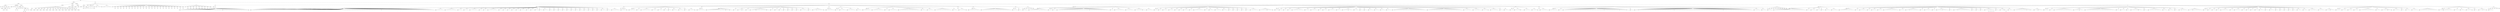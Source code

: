 graph Tree {
	"t0" [label = "TEI"];
	"t1" [label = "teiHeader"];
	"t2" [label = "fileDesc"];
	"t3" [label = "titleStmt"];
	"t4" [label = "title"];
	"t5" [label = "title"];
	"t6" [label = "title"];
	"t7" [label = "author"];
	"t8" [label = "persName"];
	"t9" [label = "persName"];
	"t10" [label = "forename"];
	"t11" [label = "surname"];
	"t12" [label = "idno"];
	"t13" [label = "idno"];
	"t14" [label = "author"];
	"t15" [label = "publicationStmt"];
	"t16" [label = "publisher"];
	"t17" [label = "idno"];
	"t18" [label = "idno"];
	"t19" [label = "idno"];
	"t20" [label = "availability"];
	"t21" [label = "licence"];
	"t22" [label = "ab"];
	"t23" [label = "ref"];
	"t24" [label = "sourceDesc"];
	"t25" [label = "bibl"];
	"t26" [label = "name"];
	"t27" [label = "idno"];
	"t28" [label = "idno"];
	"t29" [label = "availability"];
	"t30" [label = "licence"];
	"t31" [label = "ab"];
	"t32" [label = "ref"];
	"t33" [label = "bibl"];
	"t34" [label = "date"];
	"t35" [label = "idno"];
	"t36" [label = "profileDesc"];
	"t37" [label = "particDesc"];
	"t38" [label = "listPerson"];
	"t39" [label = "person"];
	"t40" [label = "persName"];
	"t41" [label = "person"];
	"t42" [label = "persName"];
	"t43" [label = "person"];
	"t44" [label = "persName"];
	"t45" [label = "person"];
	"t46" [label = "persName"];
	"t47" [label = "person"];
	"t48" [label = "persName"];
	"t49" [label = "person"];
	"t50" [label = "persName"];
	"t51" [label = "person"];
	"t52" [label = "persName"];
	"t53" [label = "person"];
	"t54" [label = "persName"];
	"t55" [label = "person"];
	"t56" [label = "persName"];
	"t57" [label = "person"];
	"t58" [label = "persName"];
	"t59" [label = "person"];
	"t60" [label = "persName"];
	"t61" [label = "person"];
	"t62" [label = "persName"];
	"t63" [label = "person"];
	"t64" [label = "persName"];
	"t65" [label = "person"];
	"t66" [label = "persName"];
	"t67" [label = "person"];
	"t68" [label = "persName"];
	"t69" [label = "person"];
	"t70" [label = "persName"];
	"t71" [label = "textClass"];
	"t72" [label = "keywords"];
	"t73" [label = "term"];
	"t74" [label = "term"];
	"t75" [label = "classCode"];
	"t76" [label = "classCode"];
	"t77" [label = "revisionDesc"];
	"t78" [label = "listChange"];
	"t79" [label = "change"];
	"t80" [label = "text"];
	"t81" [label = "front"];
	"t82" [label = "docTitle"];
	"t83" [label = "titlePart"];
	"t84" [label = "titlePart"];
	"t85" [label = "titlePart"];
	"t86" [label = "docDate"];
	"t87" [label = "docAuthor"];
	"t88" [label = "div"];
	"t89" [label = "div"];
	"t90" [label = "head"];
	"t91" [label = "p"];
	"t92" [label = "p"];
	"t93" [label = "p"];
	"t94" [label = "div"];
	"t95" [label = "p"];
	"t96" [label = "div"];
	"t97" [label = "p"];
	"t98" [label = "div"];
	"t99" [label = "opener"];
	"t100" [label = "salute"];
	"t101" [label = "head"];
	"t102" [label = "p"];
	"t103" [label = "p"];
	"t104" [label = "signed"];
	"t105" [label = "div"];
	"t106" [label = "head"];
	"t107" [label = "p"];
	"t108" [label = "p"];
	"t109" [label = "p"];
	"t110" [label = "p"];
	"t111" [label = "castList"];
	"t112" [label = "head"];
	"t113" [label = "castItem"];
	"t114" [label = "role"];
	"t115" [label = "castItem"];
	"t116" [label = "role"];
	"t117" [label = "castItem"];
	"t118" [label = "role"];
	"t119" [label = "castItem"];
	"t120" [label = "role"];
	"t121" [label = "castItem"];
	"t122" [label = "role"];
	"t123" [label = "castItem"];
	"t124" [label = "role"];
	"t125" [label = "castItem"];
	"t126" [label = "role"];
	"t127" [label = "castItem"];
	"t128" [label = "role"];
	"t129" [label = "castItem"];
	"t130" [label = "role"];
	"t131" [label = "castItem"];
	"t132" [label = "role"];
	"t133" [label = "castItem"];
	"t134" [label = "role"];
	"t135" [label = "castItem"];
	"t136" [label = "role"];
	"t137" [label = "castItem"];
	"t138" [label = "role"];
	"t139" [label = "castItem"];
	"t140" [label = "role"];
	"t141" [label = "castItem"];
	"t142" [label = "role"];
	"t143" [label = "castItem"];
	"t144" [label = "role"];
	"t145" [label = "castItem"];
	"t146" [label = "role"];
	"t147" [label = "castItem"];
	"t148" [label = "role"];
	"t149" [label = "castItem"];
	"t150" [label = "role"];
	"t151" [label = "castItem"];
	"t152" [label = "role"];
	"t153" [label = "castItem"];
	"t154" [label = "role"];
	"t155" [label = "castItem"];
	"t156" [label = "role"];
	"t157" [label = "castItem"];
	"t158" [label = "role"];
	"t159" [label = "castItem"];
	"t160" [label = "role"];
	"t161" [label = "castItem"];
	"t162" [label = "role"];
	"t163" [label = "castList"];
	"t164" [label = "head"];
	"t165" [label = "castItem"];
	"t166" [label = "role"];
	"t167" [label = "castItem"];
	"t168" [label = "role"];
	"t169" [label = "castItem"];
	"t170" [label = "role"];
	"t171" [label = "castItem"];
	"t172" [label = "role"];
	"t173" [label = "castItem"];
	"t174" [label = "role"];
	"t175" [label = "castItem"];
	"t176" [label = "role"];
	"t177" [label = "castItem"];
	"t178" [label = "role"];
	"t179" [label = "castItem"];
	"t180" [label = "role"];
	"t181" [label = "castItem"];
	"t182" [label = "role"];
	"t183" [label = "body"];
	"t184" [label = "div"];
	"t185" [label = "head"];
	"t186" [label = "div"];
	"t187" [label = "head"];
	"t188" [label = "stage"];
	"t189" [label = "sp"];
	"t190" [label = "speaker"];
	"t191" [label = "l"];
	"t192" [label = "l"];
	"t193" [label = "l"];
	"t194" [label = "l"];
	"t195" [label = "l"];
	"t196" [label = "l"];
	"t197" [label = "l"];
	"t198" [label = "l"];
	"t199" [label = "l"];
	"t200" [label = "l"];
	"t201" [label = "l"];
	"t202" [label = "l"];
	"t203" [label = "l"];
	"t204" [label = "l"];
	"t205" [label = "l"];
	"t206" [label = "l"];
	"t207" [label = "l"];
	"t208" [label = "l"];
	"t209" [label = "l"];
	"t210" [label = "l"];
	"t211" [label = "l"];
	"t212" [label = "l"];
	"t213" [label = "l"];
	"t214" [label = "l"];
	"t215" [label = "stage"];
	"t216" [label = "l"];
	"t217" [label = "l"];
	"t218" [label = "l"];
	"t219" [label = "l"];
	"t220" [label = "l"];
	"t221" [label = "l"];
	"t222" [label = "l"];
	"t223" [label = "l"];
	"t224" [label = "l"];
	"t225" [label = "l"];
	"t226" [label = "l"];
	"t227" [label = "l"];
	"t228" [label = "l"];
	"t229" [label = "l"];
	"t230" [label = "stage"];
	"t231" [label = "div"];
	"t232" [label = "head"];
	"t233" [label = "div"];
	"t234" [label = "head"];
	"t235" [label = "sp"];
	"t236" [label = "speaker"];
	"t237" [label = "l"];
	"t238" [label = "l"];
	"t239" [label = "l"];
	"t240" [label = "l"];
	"t241" [label = "l"];
	"t242" [label = "l"];
	"t243" [label = "l"];
	"t244" [label = "l"];
	"t245" [label = "l"];
	"t246" [label = "l"];
	"t247" [label = "l"];
	"t248" [label = "l"];
	"t249" [label = "l"];
	"t250" [label = "l"];
	"t251" [label = "l"];
	"t252" [label = "l"];
	"t253" [label = "l"];
	"t254" [label = "l"];
	"t255" [label = "l"];
	"t256" [label = "l"];
	"t257" [label = "l"];
	"t258" [label = "l"];
	"t259" [label = "l"];
	"t260" [label = "l"];
	"t261" [label = "l"];
	"t262" [label = "l"];
	"t263" [label = "l"];
	"t264" [label = "l"];
	"t265" [label = "l"];
	"t266" [label = "l"];
	"t267" [label = "l"];
	"t268" [label = "l"];
	"t269" [label = "note"];
	"t270" [label = "l"];
	"t271" [label = "l"];
	"t272" [label = "l"];
	"t273" [label = "l"];
	"t274" [label = "l"];
	"t275" [label = "l"];
	"t276" [label = "l"];
	"t277" [label = "l"];
	"t278" [label = "l"];
	"t279" [label = "l"];
	"t280" [label = "l"];
	"t281" [label = "l"];
	"t282" [label = "l"];
	"t283" [label = "l"];
	"t284" [label = "l"];
	"t285" [label = "l"];
	"t286" [label = "l"];
	"t287" [label = "l"];
	"t288" [label = "l"];
	"t289" [label = "l"];
	"t290" [label = "l"];
	"t291" [label = "l"];
	"t292" [label = "l"];
	"t293" [label = "l"];
	"t294" [label = "l"];
	"t295" [label = "l"];
	"t296" [label = "l"];
	"t297" [label = "l"];
	"t298" [label = "l"];
	"t299" [label = "l"];
	"t300" [label = "l"];
	"t301" [label = "l"];
	"t302" [label = "l"];
	"t303" [label = "l"];
	"t304" [label = "l"];
	"t305" [label = "l"];
	"t306" [label = "l"];
	"t307" [label = "l"];
	"t308" [label = "l"];
	"t309" [label = "l"];
	"t310" [label = "l"];
	"t311" [label = "l"];
	"t312" [label = "l"];
	"t313" [label = "note"];
	"t314" [label = "l"];
	"t315" [label = "l"];
	"t316" [label = "l"];
	"t317" [label = "l"];
	"t318" [label = "l"];
	"t319" [label = "l"];
	"t320" [label = "l"];
	"t321" [label = "l"];
	"t322" [label = "l"];
	"t323" [label = "l"];
	"t324" [label = "l"];
	"t325" [label = "l"];
	"t326" [label = "l"];
	"t327" [label = "l"];
	"t328" [label = "l"];
	"t329" [label = "l"];
	"t330" [label = "l"];
	"t331" [label = "l"];
	"t332" [label = "l"];
	"t333" [label = "l"];
	"t334" [label = "l"];
	"t335" [label = "l"];
	"t336" [label = "l"];
	"t337" [label = "l"];
	"t338" [label = "l"];
	"t339" [label = "l"];
	"t340" [label = "l"];
	"t341" [label = "l"];
	"t342" [label = "l"];
	"t343" [label = "l"];
	"t344" [label = "l"];
	"t345" [label = "sp"];
	"t346" [label = "speaker"];
	"t347" [label = "l"];
	"t348" [label = "l"];
	"t349" [label = "l"];
	"t350" [label = "l"];
	"t351" [label = "sp"];
	"t352" [label = "speaker"];
	"t353" [label = "l"];
	"t354" [label = "l"];
	"t355" [label = "l"];
	"t356" [label = "l"];
	"t357" [label = "l"];
	"t358" [label = "l"];
	"t359" [label = "sp"];
	"t360" [label = "speaker"];
	"t361" [label = "l"];
	"t362" [label = "l"];
	"t363" [label = "sp"];
	"t364" [label = "speaker"];
	"t365" [label = "l"];
	"t366" [label = "l"];
	"t367" [label = "sp"];
	"t368" [label = "speaker"];
	"t369" [label = "l"];
	"t370" [label = "l"];
	"t371" [label = "l"];
	"t372" [label = "l"];
	"t373" [label = "sp"];
	"t374" [label = "speaker"];
	"t375" [label = "l"];
	"t376" [label = "sp"];
	"t377" [label = "speaker"];
	"t378" [label = "l"];
	"t379" [label = "sp"];
	"t380" [label = "speaker"];
	"t381" [label = "l"];
	"t382" [label = "l"];
	"t383" [label = "l"];
	"t384" [label = "l"];
	"t385" [label = "l"];
	"t386" [label = "sp"];
	"t387" [label = "speaker"];
	"t388" [label = "l"];
	"t389" [label = "sp"];
	"t390" [label = "speaker"];
	"t391" [label = "l"];
	"t392" [label = "sp"];
	"t393" [label = "speaker"];
	"t394" [label = "l"];
	"t395" [label = "sp"];
	"t396" [label = "speaker"];
	"t397" [label = "l"];
	"t398" [label = "sp"];
	"t399" [label = "speaker"];
	"t400" [label = "l"];
	"t401" [label = "sp"];
	"t402" [label = "speaker"];
	"t403" [label = "l"];
	"t404" [label = "l"];
	"t405" [label = "sp"];
	"t406" [label = "speaker"];
	"t407" [label = "l"];
	"t408" [label = "sp"];
	"t409" [label = "speaker"];
	"t410" [label = "l"];
	"t411" [label = "sp"];
	"t412" [label = "speaker"];
	"t413" [label = "l"];
	"t414" [label = "sp"];
	"t415" [label = "speaker"];
	"t416" [label = "l"];
	"t417" [label = "sp"];
	"t418" [label = "speaker"];
	"t419" [label = "l"];
	"t420" [label = "l"];
	"t421" [label = "sp"];
	"t422" [label = "speaker"];
	"t423" [label = "l"];
	"t424" [label = "sp"];
	"t425" [label = "speaker"];
	"t426" [label = "l"];
	"t427" [label = "sp"];
	"t428" [label = "speaker"];
	"t429" [label = "l"];
	"t430" [label = "sp"];
	"t431" [label = "speaker"];
	"t432" [label = "l"];
	"t433" [label = "sp"];
	"t434" [label = "speaker"];
	"t435" [label = "l"];
	"t436" [label = "sp"];
	"t437" [label = "speaker"];
	"t438" [label = "l"];
	"t439" [label = "sp"];
	"t440" [label = "speaker"];
	"t441" [label = "l"];
	"t442" [label = "sp"];
	"t443" [label = "speaker"];
	"t444" [label = "l"];
	"t445" [label = "sp"];
	"t446" [label = "speaker"];
	"t447" [label = "l"];
	"t448" [label = "sp"];
	"t449" [label = "speaker"];
	"t450" [label = "l"];
	"t451" [label = "sp"];
	"t452" [label = "speaker"];
	"t453" [label = "l"];
	"t454" [label = "sp"];
	"t455" [label = "speaker"];
	"t456" [label = "l"];
	"t457" [label = "sp"];
	"t458" [label = "speaker"];
	"t459" [label = "l"];
	"t460" [label = "l"];
	"t461" [label = "sp"];
	"t462" [label = "speaker"];
	"t463" [label = "l"];
	"t464" [label = "sp"];
	"t465" [label = "speaker"];
	"t466" [label = "l"];
	"t467" [label = "l"];
	"t468" [label = "l"];
	"t469" [label = "l"];
	"t470" [label = "div"];
	"t471" [label = "head"];
	"t472" [label = "stage"];
	"t473" [label = "sp"];
	"t474" [label = "speaker"];
	"t475" [label = "l"];
	"t476" [label = "l"];
	"t477" [label = "stage"];
	"t478" [label = "div"];
	"t479" [label = "head"];
	"t480" [label = "sp"];
	"t481" [label = "speaker"];
	"t482" [label = "l"];
	"t483" [label = "l"];
	"t484" [label = "l"];
	"t485" [label = "sp"];
	"t486" [label = "speaker"];
	"t487" [label = "l"];
	"t488" [label = "sp"];
	"t489" [label = "speaker"];
	"t490" [label = "l"];
	"t491" [label = "l"];
	"t492" [label = "l"];
	"t493" [label = "l"];
	"t494" [label = "l"];
	"t495" [label = "sp"];
	"t496" [label = "speaker"];
	"t497" [label = "l"];
	"t498" [label = "l"];
	"t499" [label = "sp"];
	"t500" [label = "speaker"];
	"t501" [label = "l"];
	"t502" [label = "l"];
	"t503" [label = "sp"];
	"t504" [label = "speaker"];
	"t505" [label = "l"];
	"t506" [label = "sp"];
	"t507" [label = "speaker"];
	"t508" [label = "l"];
	"t509" [label = "sp"];
	"t510" [label = "speaker"];
	"t511" [label = "l"];
	"t512" [label = "l"];
	"t513" [label = "sp"];
	"t514" [label = "speaker"];
	"t515" [label = "l"];
	"t516" [label = "l"];
	"t517" [label = "sp"];
	"t518" [label = "speaker"];
	"t519" [label = "l"];
	"t520" [label = "sp"];
	"t521" [label = "speaker"];
	"t522" [label = "l"];
	"t523" [label = "l"];
	"t524" [label = "stage"];
	"t525" [label = "div"];
	"t526" [label = "head"];
	"t527" [label = "sp"];
	"t528" [label = "speaker"];
	"t529" [label = "l"];
	"t530" [label = "l"];
	"t531" [label = "l"];
	"t532" [label = "l"];
	"t533" [label = "div"];
	"t534" [label = "head"];
	"t535" [label = "sp"];
	"t536" [label = "speaker"];
	"t537" [label = "l"];
	"t538" [label = "l"];
	"t539" [label = "l"];
	"t540" [label = "l"];
	"t541" [label = "l"];
	"t542" [label = "l"];
	"t543" [label = "l"];
	"t544" [label = "l"];
	"t545" [label = "l"];
	"t546" [label = "l"];
	"t547" [label = "stage"];
	"t548" [label = "l"];
	"t549" [label = "stage"];
	"t550" [label = "l"];
	"t551" [label = "sp"];
	"t552" [label = "speaker"];
	"t553" [label = "l"];
	"t554" [label = "sp"];
	"t555" [label = "speaker"];
	"t556" [label = "l"];
	"t557" [label = "stage"];
	"t558" [label = "l"];
	"t559" [label = "sp"];
	"t560" [label = "speaker"];
	"t561" [label = "l"];
	"t562" [label = "sp"];
	"t563" [label = "speaker"];
	"t564" [label = "l"];
	"t565" [label = "l"];
	"t566" [label = "stage"];
	"t567" [label = "l"];
	"t568" [label = "l"];
	"t569" [label = "l"];
	"t570" [label = "l"];
	"t571" [label = "l"];
	"t572" [label = "stage"];
	"t573" [label = "l"];
	"t574" [label = "sp"];
	"t575" [label = "speaker"];
	"t576" [label = "l"];
	"t577" [label = "sp"];
	"t578" [label = "speaker"];
	"t579" [label = "l"];
	"t580" [label = "sp"];
	"t581" [label = "speaker"];
	"t582" [label = "l"];
	"t583" [label = "sp"];
	"t584" [label = "speaker"];
	"t585" [label = "l"];
	"t586" [label = "sp"];
	"t587" [label = "speaker"];
	"t588" [label = "l"];
	"t589" [label = "sp"];
	"t590" [label = "speaker"];
	"t591" [label = "l"];
	"t592" [label = "sp"];
	"t593" [label = "speaker"];
	"t594" [label = "l"];
	"t595" [label = "sp"];
	"t596" [label = "speaker"];
	"t597" [label = "l"];
	"t598" [label = "l"];
	"t599" [label = "l"];
	"t600" [label = "sp"];
	"t601" [label = "speaker"];
	"t602" [label = "l"];
	"t603" [label = "sp"];
	"t604" [label = "speaker"];
	"t605" [label = "l"];
	"t606" [label = "note"];
	"t607" [label = "l"];
	"t608" [label = "l"];
	"t609" [label = "l"];
	"t610" [label = "stage"];
	"t611" [label = "div"];
	"t612" [label = "head"];
	"t613" [label = "sp"];
	"t614" [label = "speaker"];
	"t615" [label = "l"];
	"t616" [label = "l"];
	"t617" [label = "l"];
	"t618" [label = "l"];
	"t619" [label = "div"];
	"t620" [label = "head"];
	"t621" [label = "sp"];
	"t622" [label = "speaker"];
	"t623" [label = "l"];
	"t624" [label = "sp"];
	"t625" [label = "speaker"];
	"t626" [label = "l"];
	"t627" [label = "l"];
	"t628" [label = "l"];
	"t629" [label = "sp"];
	"t630" [label = "speaker"];
	"t631" [label = "l"];
	"t632" [label = "l"];
	"t633" [label = "l"];
	"t634" [label = "l"];
	"t635" [label = "sp"];
	"t636" [label = "speaker"];
	"t637" [label = "l"];
	"t638" [label = "l"];
	"t639" [label = "div"];
	"t640" [label = "head"];
	"t641" [label = "sp"];
	"t642" [label = "speaker"];
	"t643" [label = "l"];
	"t644" [label = "l"];
	"t645" [label = "l"];
	"t646" [label = "l"];
	"t647" [label = "sp"];
	"t648" [label = "speaker"];
	"t649" [label = "l"];
	"t650" [label = "l"];
	"t651" [label = "l"];
	"t652" [label = "l"];
	"t653" [label = "l"];
	"t654" [label = "l"];
	"t655" [label = "sp"];
	"t656" [label = "speaker"];
	"t657" [label = "l"];
	"t658" [label = "sp"];
	"t659" [label = "speaker"];
	"t660" [label = "l"];
	"t661" [label = "l"];
	"t662" [label = "l"];
	"t663" [label = "l"];
	"t664" [label = "sp"];
	"t665" [label = "speaker"];
	"t666" [label = "l"];
	"t667" [label = "l"];
	"t668" [label = "l"];
	"t669" [label = "l"];
	"t670" [label = "l"];
	"t671" [label = "l"];
	"t672" [label = "l"];
	"t673" [label = "l"];
	"t674" [label = "l"];
	"t675" [label = "l"];
	"t676" [label = "l"];
	"t677" [label = "l"];
	"t678" [label = "sp"];
	"t679" [label = "speaker"];
	"t680" [label = "l"];
	"t681" [label = "l"];
	"t682" [label = "sp"];
	"t683" [label = "speaker"];
	"t684" [label = "l"];
	"t685" [label = "l"];
	"t686" [label = "l"];
	"t687" [label = "sp"];
	"t688" [label = "speaker"];
	"t689" [label = "l"];
	"t690" [label = "l"];
	"t691" [label = "l"];
	"t692" [label = "l"];
	"t693" [label = "l"];
	"t694" [label = "l"];
	"t695" [label = "l"];
	"t696" [label = "l"];
	"t697" [label = "l"];
	"t698" [label = "sp"];
	"t699" [label = "speaker"];
	"t700" [label = "l"];
	"t701" [label = "l"];
	"t702" [label = "div"];
	"t703" [label = "head"];
	"t704" [label = "sp"];
	"t705" [label = "speaker"];
	"t706" [label = "l"];
	"t707" [label = "l"];
	"t708" [label = "l"];
	"t709" [label = "stage"];
	"t710" [label = "div"];
	"t711" [label = "head"];
	"t712" [label = "sp"];
	"t713" [label = "speaker"];
	"t714" [label = "l"];
	"t715" [label = "l"];
	"t716" [label = "l"];
	"t717" [label = "l"];
	"t718" [label = "l"];
	"t719" [label = "l"];
	"t720" [label = "sp"];
	"t721" [label = "speaker"];
	"t722" [label = "l"];
	"t723" [label = "l"];
	"t724" [label = "l"];
	"t725" [label = "l"];
	"t726" [label = "l"];
	"t727" [label = "l"];
	"t728" [label = "l"];
	"t729" [label = "l"];
	"t730" [label = "l"];
	"t731" [label = "l"];
	"t732" [label = "l"];
	"t733" [label = "l"];
	"t734" [label = "l"];
	"t735" [label = "l"];
	"t736" [label = "l"];
	"t737" [label = "l"];
	"t738" [label = "l"];
	"t739" [label = "div"];
	"t740" [label = "head"];
	"t741" [label = "sp"];
	"t742" [label = "speaker"];
	"t743" [label = "l"];
	"t744" [label = "l"];
	"t745" [label = "sp"];
	"t746" [label = "speaker"];
	"t747" [label = "l"];
	"t748" [label = "sp"];
	"t749" [label = "speaker"];
	"t750" [label = "l"];
	"t751" [label = "l"];
	"t752" [label = "div"];
	"t753" [label = "head"];
	"t754" [label = "stage"];
	"t755" [label = "stage"];
	"t756" [label = "stage"];
	"t757" [label = "stage"];
	"t758" [label = "div"];
	"t759" [label = "head"];
	"t760" [label = "div"];
	"t761" [label = "head"];
	"t762" [label = "sp"];
	"t763" [label = "speaker"];
	"t764" [label = "l"];
	"t765" [label = "l"];
	"t766" [label = "l"];
	"t767" [label = "l"];
	"t768" [label = "l"];
	"t769" [label = "l"];
	"t770" [label = "l"];
	"t771" [label = "l"];
	"t772" [label = "l"];
	"t773" [label = "l"];
	"t774" [label = "div"];
	"t775" [label = "head"];
	"t776" [label = "sp"];
	"t777" [label = "speaker"];
	"t778" [label = "l"];
	"t779" [label = "sp"];
	"t780" [label = "speaker"];
	"t781" [label = "l"];
	"t782" [label = "sp"];
	"t783" [label = "speaker"];
	"t784" [label = "l"];
	"t785" [label = "l"];
	"t786" [label = "l"];
	"t787" [label = "l"];
	"t788" [label = "l"];
	"t789" [label = "l"];
	"t790" [label = "l"];
	"t791" [label = "l"];
	"t792" [label = "l"];
	"t793" [label = "l"];
	"t794" [label = "l"];
	"t795" [label = "l"];
	"t796" [label = "l"];
	"t797" [label = "l"];
	"t798" [label = "l"];
	"t799" [label = "l"];
	"t800" [label = "l"];
	"t801" [label = "l"];
	"t802" [label = "note"];
	"t803" [label = "l"];
	"t804" [label = "l"];
	"t805" [label = "l"];
	"t806" [label = "l"];
	"t807" [label = "l"];
	"t808" [label = "l"];
	"t809" [label = "l"];
	"t810" [label = "l"];
	"t811" [label = "l"];
	"t812" [label = "l"];
	"t813" [label = "l"];
	"t814" [label = "sp"];
	"t815" [label = "speaker"];
	"t816" [label = "l"];
	"t817" [label = "sp"];
	"t818" [label = "speaker"];
	"t819" [label = "l"];
	"t820" [label = "l"];
	"t821" [label = "l"];
	"t822" [label = "l"];
	"t823" [label = "l"];
	"t824" [label = "sp"];
	"t825" [label = "speaker"];
	"t826" [label = "l"];
	"t827" [label = "l"];
	"t828" [label = "l"];
	"t829" [label = "l"];
	"t830" [label = "sp"];
	"t831" [label = "speaker"];
	"t832" [label = "l"];
	"t833" [label = "l"];
	"t834" [label = "l"];
	"t835" [label = "stage"];
	"t836" [label = "l"];
	"t837" [label = "sp"];
	"t838" [label = "speaker"];
	"t839" [label = "l"];
	"t840" [label = "l"];
	"t841" [label = "l"];
	"t842" [label = "div"];
	"t843" [label = "head"];
	"t844" [label = "sp"];
	"t845" [label = "speaker"];
	"t846" [label = "l"];
	"t847" [label = "sp"];
	"t848" [label = "speaker"];
	"t849" [label = "l"];
	"t850" [label = "sp"];
	"t851" [label = "speaker"];
	"t852" [label = "l"];
	"t853" [label = "l"];
	"t854" [label = "sp"];
	"t855" [label = "speaker"];
	"t856" [label = "l"];
	"t857" [label = "l"];
	"t858" [label = "sp"];
	"t859" [label = "speaker"];
	"t860" [label = "l"];
	"t861" [label = "sp"];
	"t862" [label = "speaker"];
	"t863" [label = "l"];
	"t864" [label = "sp"];
	"t865" [label = "speaker"];
	"t866" [label = "l"];
	"t867" [label = "l"];
	"t868" [label = "sp"];
	"t869" [label = "speaker"];
	"t870" [label = "l"];
	"t871" [label = "sp"];
	"t872" [label = "speaker"];
	"t873" [label = "l"];
	"t874" [label = "l"];
	"t875" [label = "l"];
	"t876" [label = "l"];
	"t877" [label = "l"];
	"t878" [label = "sp"];
	"t879" [label = "speaker"];
	"t880" [label = "l"];
	"t881" [label = "sp"];
	"t882" [label = "speaker"];
	"t883" [label = "l"];
	"t884" [label = "l"];
	"t885" [label = "sp"];
	"t886" [label = "speaker"];
	"t887" [label = "l"];
	"t888" [label = "l"];
	"t889" [label = "l"];
	"t890" [label = "sp"];
	"t891" [label = "speaker"];
	"t892" [label = "l"];
	"t893" [label = "l"];
	"t894" [label = "sp"];
	"t895" [label = "speaker"];
	"t896" [label = "l"];
	"t897" [label = "sp"];
	"t898" [label = "speaker"];
	"t899" [label = "l"];
	"t900" [label = "sp"];
	"t901" [label = "speaker"];
	"t902" [label = "l"];
	"t903" [label = "sp"];
	"t904" [label = "speaker"];
	"t905" [label = "l"];
	"t906" [label = "sp"];
	"t907" [label = "speaker"];
	"t908" [label = "l"];
	"t909" [label = "sp"];
	"t910" [label = "speaker"];
	"t911" [label = "l"];
	"t912" [label = "l"];
	"t913" [label = "l"];
	"t914" [label = "l"];
	"t915" [label = "sp"];
	"t916" [label = "speaker"];
	"t917" [label = "l"];
	"t918" [label = "l"];
	"t919" [label = "l"];
	"t920" [label = "stage"];
	"t921" [label = "l"];
	"t922" [label = "l"];
	"t923" [label = "stage"];
	"t924" [label = "div"];
	"t925" [label = "head"];
	"t926" [label = "sp"];
	"t927" [label = "speaker"];
	"t928" [label = "l"];
	"t929" [label = "sp"];
	"t930" [label = "speaker"];
	"t931" [label = "l"];
	"t932" [label = "sp"];
	"t933" [label = "speaker"];
	"t934" [label = "l"];
	"t935" [label = "sp"];
	"t936" [label = "speaker"];
	"t937" [label = "l"];
	"t938" [label = "sp"];
	"t939" [label = "speaker"];
	"t940" [label = "l"];
	"t941" [label = "l"];
	"t942" [label = "l"];
	"t943" [label = "l"];
	"t944" [label = "l"];
	"t945" [label = "l"];
	"t946" [label = "sp"];
	"t947" [label = "speaker"];
	"t948" [label = "l"];
	"t949" [label = "l"];
	"t950" [label = "sp"];
	"t951" [label = "speaker"];
	"t952" [label = "l"];
	"t953" [label = "l"];
	"t954" [label = "l"];
	"t955" [label = "sp"];
	"t956" [label = "speaker"];
	"t957" [label = "l"];
	"t958" [label = "sp"];
	"t959" [label = "speaker"];
	"t960" [label = "l"];
	"t961" [label = "l"];
	"t962" [label = "sp"];
	"t963" [label = "speaker"];
	"t964" [label = "l"];
	"t965" [label = "l"];
	"t966" [label = "l"];
	"t967" [label = "sp"];
	"t968" [label = "speaker"];
	"t969" [label = "l"];
	"t970" [label = "l"];
	"t971" [label = "sp"];
	"t972" [label = "speaker"];
	"t973" [label = "l"];
	"t974" [label = "l"];
	"t975" [label = "stage"];
	"t976" [label = "l"];
	"t977" [label = "l"];
	"t978" [label = "sp"];
	"t979" [label = "speaker"];
	"t980" [label = "l"];
	"t981" [label = "l"];
	"t982" [label = "sp"];
	"t983" [label = "speaker"];
	"t984" [label = "l"];
	"t985" [label = "sp"];
	"t986" [label = "speaker"];
	"t987" [label = "l"];
	"t988" [label = "sp"];
	"t989" [label = "speaker"];
	"t990" [label = "l"];
	"t991" [label = "l"];
	"t992" [label = "sp"];
	"t993" [label = "speaker"];
	"t994" [label = "l"];
	"t995" [label = "l"];
	"t996" [label = "sp"];
	"t997" [label = "speaker"];
	"t998" [label = "l"];
	"t999" [label = "l"];
	"t1000" [label = "sp"];
	"t1001" [label = "speaker"];
	"t1002" [label = "l"];
	"t1003" [label = "l"];
	"t1004" [label = "sp"];
	"t1005" [label = "speaker"];
	"t1006" [label = "note"];
	"t1007" [label = "l"];
	"t1008" [label = "l"];
	"t1009" [label = "l"];
	"t1010" [label = "l"];
	"t1011" [label = "l"];
	"t1012" [label = "l"];
	"t1013" [label = "l"];
	"t1014" [label = "l"];
	"t1015" [label = "l"];
	"t1016" [label = "l"];
	"t1017" [label = "l"];
	"t1018" [label = "l"];
	"t1019" [label = "l"];
	"t1020" [label = "l"];
	"t1021" [label = "l"];
	"t1022" [label = "l"];
	"t1023" [label = "l"];
	"t1024" [label = "l"];
	"t1025" [label = "sp"];
	"t1026" [label = "speaker"];
	"t1027" [label = "l"];
	"t1028" [label = "l"];
	"t1029" [label = "l"];
	"t1030" [label = "l"];
	"t1031" [label = "l"];
	"t1032" [label = "l"];
	"t1033" [label = "l"];
	"t1034" [label = "l"];
	"t1035" [label = "l"];
	"t1036" [label = "l"];
	"t1037" [label = "l"];
	"t1038" [label = "l"];
	"t1039" [label = "l"];
	"t1040" [label = "l"];
	"t1041" [label = "l"];
	"t1042" [label = "l"];
	"t1043" [label = "l"];
	"t1044" [label = "l"];
	"t1045" [label = "l"];
	"t1046" [label = "l"];
	"t1047" [label = "sp"];
	"t1048" [label = "speaker"];
	"t1049" [label = "l"];
	"t1050" [label = "l"];
	"t1051" [label = "l"];
	"t1052" [label = "l"];
	"t1053" [label = "sp"];
	"t1054" [label = "speaker"];
	"t1055" [label = "l"];
	"t1056" [label = "l"];
	"t1057" [label = "l"];
	"t1058" [label = "l"];
	"t1059" [label = "sp"];
	"t1060" [label = "speaker"];
	"t1061" [label = "l"];
	"t1062" [label = "l"];
	"t1063" [label = "stage"];
	"t1064" [label = "sp"];
	"t1065" [label = "speaker"];
	"t1066" [label = "l"];
	"t1067" [label = "l"];
	"t1068" [label = "l"];
	"t1069" [label = "l"];
	"t1070" [label = "sp"];
	"t1071" [label = "speaker"];
	"t1072" [label = "l"];
	"t1073" [label = "sp"];
	"t1074" [label = "speaker"];
	"t1075" [label = "l"];
	"t1076" [label = "l"];
	"t1077" [label = "div"];
	"t1078" [label = "head"];
	"t1079" [label = "sp"];
	"t1080" [label = "speaker"];
	"t1081" [label = "l"];
	"t1082" [label = "sp"];
	"t1083" [label = "speaker"];
	"t1084" [label = "l"];
	"t1085" [label = "l"];
	"t1086" [label = "stage"];
	"t1087" [label = "l"];
	"t1088" [label = "sp"];
	"t1089" [label = "speaker"];
	"t1090" [label = "l"];
	"t1091" [label = "l"];
	"t1092" [label = "l"];
	"t1093" [label = "sp"];
	"t1094" [label = "speaker"];
	"t1095" [label = "l"];
	"t1096" [label = "l"];
	"t1097" [label = "stage"];
	"t1098" [label = "div"];
	"t1099" [label = "head"];
	"t1100" [label = "sp"];
	"t1101" [label = "speaker"];
	"t1102" [label = "l"];
	"t1103" [label = "l"];
	"t1104" [label = "l"];
	"t1105" [label = "l"];
	"t1106" [label = "div"];
	"t1107" [label = "head"];
	"t1108" [label = "sp"];
	"t1109" [label = "speaker"];
	"t1110" [label = "l"];
	"t1111" [label = "l"];
	"t1112" [label = "l"];
	"t1113" [label = "l"];
	"t1114" [label = "sp"];
	"t1115" [label = "speaker"];
	"t1116" [label = "l"];
	"t1117" [label = "sp"];
	"t1118" [label = "speaker"];
	"t1119" [label = "l"];
	"t1120" [label = "l"];
	"t1121" [label = "l"];
	"t1122" [label = "l"];
	"t1123" [label = "l"];
	"t1124" [label = "l"];
	"t1125" [label = "l"];
	"t1126" [label = "l"];
	"t1127" [label = "l"];
	"t1128" [label = "l"];
	"t1129" [label = "l"];
	"t1130" [label = "l"];
	"t1131" [label = "l"];
	"t1132" [label = "l"];
	"t1133" [label = "l"];
	"t1134" [label = "l"];
	"t1135" [label = "l"];
	"t1136" [label = "l"];
	"t1137" [label = "l"];
	"t1138" [label = "l"];
	"t1139" [label = "l"];
	"t1140" [label = "l"];
	"t1141" [label = "l"];
	"t1142" [label = "note"];
	"t1143" [label = "l"];
	"t1144" [label = "l"];
	"t1145" [label = "l"];
	"t1146" [label = "l"];
	"t1147" [label = "l"];
	"t1148" [label = "l"];
	"t1149" [label = "l"];
	"t1150" [label = "l"];
	"t1151" [label = "note"];
	"t1152" [label = "l"];
	"t1153" [label = "l"];
	"t1154" [label = "l"];
	"t1155" [label = "note"];
	"t1156" [label = "l"];
	"t1157" [label = "sp"];
	"t1158" [label = "speaker"];
	"t1159" [label = "l"];
	"t1160" [label = "sp"];
	"t1161" [label = "speaker"];
	"t1162" [label = "l"];
	"t1163" [label = "note"];
	"t1164" [label = "l"];
	"t1165" [label = "l"];
	"t1166" [label = "l"];
	"t1167" [label = "l"];
	"t1168" [label = "l"];
	"t1169" [label = "l"];
	"t1170" [label = "l"];
	"t1171" [label = "l"];
	"t1172" [label = "l"];
	"t1173" [label = "l"];
	"t1174" [label = "l"];
	"t1175" [label = "l"];
	"t1176" [label = "l"];
	"t1177" [label = "l"];
	"t1178" [label = "l"];
	"t1179" [label = "l"];
	"t1180" [label = "l"];
	"t1181" [label = "l"];
	"t1182" [label = "l"];
	"t1183" [label = "l"];
	"t1184" [label = "note"];
	"t1185" [label = "l"];
	"t1186" [label = "l"];
	"t1187" [label = "l"];
	"t1188" [label = "l"];
	"t1189" [label = "l"];
	"t1190" [label = "l"];
	"t1191" [label = "l"];
	"t1192" [label = "l"];
	"t1193" [label = "l"];
	"t1194" [label = "l"];
	"t1195" [label = "l"];
	"t1196" [label = "l"];
	"t1197" [label = "l"];
	"t1198" [label = "l"];
	"t1199" [label = "l"];
	"t1200" [label = "l"];
	"t1201" [label = "l"];
	"t1202" [label = "l"];
	"t1203" [label = "l"];
	"t1204" [label = "l"];
	"t1205" [label = "l"];
	"t1206" [label = "l"];
	"t1207" [label = "l"];
	"t1208" [label = "l"];
	"t1209" [label = "l"];
	"t1210" [label = "l"];
	"t1211" [label = "l"];
	"t1212" [label = "l"];
	"t1213" [label = "note"];
	"t1214" [label = "l"];
	"t1215" [label = "l"];
	"t1216" [label = "l"];
	"t1217" [label = "l"];
	"t1218" [label = "l"];
	"t1219" [label = "l"];
	"t1220" [label = "l"];
	"t1221" [label = "l"];
	"t1222" [label = "l"];
	"t1223" [label = "l"];
	"t1224" [label = "l"];
	"t1225" [label = "l"];
	"t1226" [label = "l"];
	"t1227" [label = "l"];
	"t1228" [label = "l"];
	"t1229" [label = "l"];
	"t1230" [label = "l"];
	"t1231" [label = "sp"];
	"t1232" [label = "speaker"];
	"t1233" [label = "l"];
	"t1234" [label = "l"];
	"t1235" [label = "l"];
	"t1236" [label = "sp"];
	"t1237" [label = "speaker"];
	"t1238" [label = "l"];
	"t1239" [label = "l"];
	"t1240" [label = "sp"];
	"t1241" [label = "speaker"];
	"t1242" [label = "l"];
	"t1243" [label = "l"];
	"t1244" [label = "div"];
	"t1245" [label = "head"];
	"t1246" [label = "stage"];
	"t1247" [label = "stage"];
	"t1248" [label = "stage"];
	"t1249" [label = "stage"];
	"t1250" [label = "stage"];
	"t1251" [label = "stage"];
	"t1252" [label = "stage"];
	"t1253" [label = "stage"];
	"t1254" [label = "div"];
	"t1255" [label = "head"];
	"t1256" [label = "div"];
	"t1257" [label = "head"];
	"t1258" [label = "sp"];
	"t1259" [label = "speaker"];
	"t1260" [label = "l"];
	"t1261" [label = "l"];
	"t1262" [label = "l"];
	"t1263" [label = "l"];
	"t1264" [label = "l"];
	"t1265" [label = "l"];
	"t1266" [label = "l"];
	"t1267" [label = "l"];
	"t1268" [label = "l"];
	"t1269" [label = "l"];
	"t1270" [label = "l"];
	"t1271" [label = "l"];
	"t1272" [label = "l"];
	"t1273" [label = "l"];
	"t1274" [label = "l"];
	"t1275" [label = "l"];
	"t1276" [label = "l"];
	"t1277" [label = "l"];
	"t1278" [label = "sp"];
	"t1279" [label = "speaker"];
	"t1280" [label = "l"];
	"t1281" [label = "sp"];
	"t1282" [label = "speaker"];
	"t1283" [label = "l"];
	"t1284" [label = "l"];
	"t1285" [label = "sp"];
	"t1286" [label = "speaker"];
	"t1287" [label = "l"];
	"t1288" [label = "sp"];
	"t1289" [label = "speaker"];
	"t1290" [label = "l"];
	"t1291" [label = "sp"];
	"t1292" [label = "speaker"];
	"t1293" [label = "l"];
	"t1294" [label = "l"];
	"t1295" [label = "sp"];
	"t1296" [label = "speaker"];
	"t1297" [label = "l"];
	"t1298" [label = "l"];
	"t1299" [label = "l"];
	"t1300" [label = "div"];
	"t1301" [label = "head"];
	"t1302" [label = "sp"];
	"t1303" [label = "speaker"];
	"t1304" [label = "l"];
	"t1305" [label = "l"];
	"t1306" [label = "l"];
	"t1307" [label = "l"];
	"t1308" [label = "l"];
	"t1309" [label = "l"];
	"t1310" [label = "l"];
	"t1311" [label = "l"];
	"t1312" [label = "sp"];
	"t1313" [label = "speaker"];
	"t1314" [label = "l"];
	"t1315" [label = "sp"];
	"t1316" [label = "speaker"];
	"t1317" [label = "l"];
	"t1318" [label = "l"];
	"t1319" [label = "l"];
	"t1320" [label = "sp"];
	"t1321" [label = "speaker"];
	"t1322" [label = "l"];
	"t1323" [label = "sp"];
	"t1324" [label = "speaker"];
	"t1325" [label = "l"];
	"t1326" [label = "l"];
	"t1327" [label = "sp"];
	"t1328" [label = "speaker"];
	"t1329" [label = "l"];
	"t1330" [label = "l"];
	"t1331" [label = "sp"];
	"t1332" [label = "speaker"];
	"t1333" [label = "l"];
	"t1334" [label = "l"];
	"t1335" [label = "l"];
	"t1336" [label = "l"];
	"t1337" [label = "l"];
	"t1338" [label = "l"];
	"t1339" [label = "l"];
	"t1340" [label = "l"];
	"t1341" [label = "sp"];
	"t1342" [label = "speaker"];
	"t1343" [label = "l"];
	"t1344" [label = "l"];
	"t1345" [label = "sp"];
	"t1346" [label = "speaker"];
	"t1347" [label = "l"];
	"t1348" [label = "note"];
	"t1349" [label = "l"];
	"t1350" [label = "l"];
	"t1351" [label = "l"];
	"t1352" [label = "l"];
	"t1353" [label = "l"];
	"t1354" [label = "sp"];
	"t1355" [label = "speaker"];
	"t1356" [label = "l"];
	"t1357" [label = "sp"];
	"t1358" [label = "speaker"];
	"t1359" [label = "l"];
	"t1360" [label = "l"];
	"t1361" [label = "l"];
	"t1362" [label = "sp"];
	"t1363" [label = "speaker"];
	"t1364" [label = "l"];
	"t1365" [label = "sp"];
	"t1366" [label = "speaker"];
	"t1367" [label = "l"];
	"t1368" [label = "l"];
	"t1369" [label = "note"];
	"t1370" [label = "l"];
	"t1371" [label = "l"];
	"t1372" [label = "l"];
	"t1373" [label = "sp"];
	"t1374" [label = "speaker"];
	"t1375" [label = "l"];
	"t1376" [label = "sp"];
	"t1377" [label = "speaker"];
	"t1378" [label = "l"];
	"t1379" [label = "note"];
	"t1380" [label = "l"];
	"t1381" [label = "l"];
	"t1382" [label = "l"];
	"t1383" [label = "l"];
	"t1384" [label = "l"];
	"t1385" [label = "l"];
	"t1386" [label = "l"];
	"t1387" [label = "sp"];
	"t1388" [label = "speaker"];
	"t1389" [label = "l"];
	"t1390" [label = "sp"];
	"t1391" [label = "speaker"];
	"t1392" [label = "l"];
	"t1393" [label = "sp"];
	"t1394" [label = "speaker"];
	"t1395" [label = "l"];
	"t1396" [label = "sp"];
	"t1397" [label = "speaker"];
	"t1398" [label = "l"];
	"t1399" [label = "p"];
	"t1400" [label = "s"];
	"t1401" [label = "p"];
	"t1402" [label = "s"];
	"t1403" [label = "p"];
	"t1404" [label = "s"];
	"t1405" [label = "p"];
	"t1406" [label = "s"];
	"t1407" [label = "sp"];
	"t1408" [label = "speaker"];
	"t1409" [label = "l"];
	"t1410" [label = "sp"];
	"t1411" [label = "speaker"];
	"t1412" [label = "l"];
	"t1413" [label = "stage"];
	"t1414" [label = "p"];
	"t1415" [label = "s"];
	"t1416" [label = "sp"];
	"t1417" [label = "speaker"];
	"t1418" [label = "l"];
	"t1419" [label = "l"];
	"t1420" [label = "sp"];
	"t1421" [label = "speaker"];
	"t1422" [label = "l"];
	"t1423" [label = "l"];
	"t1424" [label = "l"];
	"t1425" [label = "l"];
	"t1426" [label = "l"];
	"t1427" [label = "l"];
	"t1428" [label = "note"];
	"t1429" [label = "l"];
	"t1430" [label = "note"];
	"t1431" [label = "l"];
	"t1432" [label = "sp"];
	"t1433" [label = "speaker"];
	"t1434" [label = "l"];
	"t1435" [label = "stage"];
	"t1436" [label = "l"];
	"t1437" [label = "l"];
	"t1438" [label = "div"];
	"t1439" [label = "head"];
	"t1440" [label = "sp"];
	"t1441" [label = "speaker"];
	"t1442" [label = "l"];
	"t1443" [label = "l"];
	"t1444" [label = "sp"];
	"t1445" [label = "speaker"];
	"t1446" [label = "l"];
	"t1447" [label = "sp"];
	"t1448" [label = "speaker"];
	"t1449" [label = "l"];
	"t1450" [label = "l"];
	"t1451" [label = "l"];
	"t1452" [label = "l"];
	"t1453" [label = "l"];
	"t1454" [label = "l"];
	"t1455" [label = "l"];
	"t1456" [label = "l"];
	"t1457" [label = "l"];
	"t1458" [label = "l"];
	"t1459" [label = "sp"];
	"t1460" [label = "speaker"];
	"t1461" [label = "l"];
	"t1462" [label = "l"];
	"t1463" [label = "stage"];
	"t1464" [label = "l"];
	"t1465" [label = "l"];
	"t1466" [label = "sp"];
	"t1467" [label = "speaker"];
	"t1468" [label = "l"];
	"t1469" [label = "l"];
	"t1470" [label = "l"];
	"t1471" [label = "l"];
	"t1472" [label = "l"];
	"t1473" [label = "l"];
	"t1474" [label = "l"];
	"t1475" [label = "l"];
	"t1476" [label = "l"];
	"t1477" [label = "l"];
	"t1478" [label = "l"];
	"t1479" [label = "l"];
	"t1480" [label = "l"];
	"t1481" [label = "l"];
	"t1482" [label = "l"];
	"t1483" [label = "l"];
	"t1484" [label = "l"];
	"t1485" [label = "sp"];
	"t1486" [label = "speaker"];
	"t1487" [label = "l"];
	"t1488" [label = "sp"];
	"t1489" [label = "speaker"];
	"t1490" [label = "l"];
	"t1491" [label = "l"];
	"t1492" [label = "sp"];
	"t1493" [label = "speaker"];
	"t1494" [label = "l"];
	"t1495" [label = "sp"];
	"t1496" [label = "speaker"];
	"t1497" [label = "l"];
	"t1498" [label = "l"];
	"t1499" [label = "l"];
	"t1500" [label = "stage"];
	"t1501" [label = "l"];
	"t1502" [label = "l"];
	"t1503" [label = "sp"];
	"t1504" [label = "speaker"];
	"t1505" [label = "l"];
	"t1506" [label = "sp"];
	"t1507" [label = "speaker"];
	"t1508" [label = "l"];
	"t1509" [label = "l"];
	"t1510" [label = "l"];
	"t1511" [label = "l"];
	"t1512" [label = "l"];
	"t1513" [label = "l"];
	"t1514" [label = "l"];
	"t1515" [label = "sp"];
	"t1516" [label = "speaker"];
	"t1517" [label = "l"];
	"t1518" [label = "l"];
	"t1519" [label = "sp"];
	"t1520" [label = "speaker"];
	"t1521" [label = "l"];
	"t1522" [label = "l"];
	"t1523" [label = "sp"];
	"t1524" [label = "speaker"];
	"t1525" [label = "l"];
	"t1526" [label = "sp"];
	"t1527" [label = "speaker"];
	"t1528" [label = "note"];
	"t1529" [label = "l"];
	"t1530" [label = "l"];
	"t1531" [label = "l"];
	"t1532" [label = "sp"];
	"t1533" [label = "speaker"];
	"t1534" [label = "l"];
	"t1535" [label = "stage"];
	"t1536" [label = "l"];
	"t1537" [label = "l"];
	"t1538" [label = "l"];
	"t1539" [label = "l"];
	"t1540" [label = "l"];
	"t1541" [label = "div"];
	"t1542" [label = "head"];
	"t1543" [label = "sp"];
	"t1544" [label = "speaker"];
	"t1545" [label = "l"];
	"t1546" [label = "sp"];
	"t1547" [label = "speaker"];
	"t1548" [label = "l"];
	"t1549" [label = "sp"];
	"t1550" [label = "speaker"];
	"t1551" [label = "l"];
	"t1552" [label = "sp"];
	"t1553" [label = "speaker"];
	"t1554" [label = "l"];
	"t1555" [label = "sp"];
	"t1556" [label = "speaker"];
	"t1557" [label = "l"];
	"t1558" [label = "l"];
	"t1559" [label = "l"];
	"t1560" [label = "l"];
	"t1561" [label = "sp"];
	"t1562" [label = "speaker"];
	"t1563" [label = "l"];
	"t1564" [label = "sp"];
	"t1565" [label = "speaker"];
	"t1566" [label = "l"];
	"t1567" [label = "l"];
	"t1568" [label = "l"];
	"t1569" [label = "sp"];
	"t1570" [label = "speaker"];
	"t1571" [label = "l"];
	"t1572" [label = "sp"];
	"t1573" [label = "speaker"];
	"t1574" [label = "l"];
	"t1575" [label = "sp"];
	"t1576" [label = "speaker"];
	"t1577" [label = "l"];
	"t1578" [label = "sp"];
	"t1579" [label = "speaker"];
	"t1580" [label = "l"];
	"t1581" [label = "sp"];
	"t1582" [label = "speaker"];
	"t1583" [label = "l"];
	"t1584" [label = "l"];
	"t1585" [label = "sp"];
	"t1586" [label = "speaker"];
	"t1587" [label = "l"];
	"t1588" [label = "sp"];
	"t1589" [label = "speaker"];
	"t1590" [label = "l"];
	"t1591" [label = "l"];
	"t1592" [label = "sp"];
	"t1593" [label = "speaker"];
	"t1594" [label = "l"];
	"t1595" [label = "sp"];
	"t1596" [label = "speaker"];
	"t1597" [label = "l"];
	"t1598" [label = "sp"];
	"t1599" [label = "speaker"];
	"t1600" [label = "l"];
	"t1601" [label = "sp"];
	"t1602" [label = "speaker"];
	"t1603" [label = "l"];
	"t1604" [label = "sp"];
	"t1605" [label = "speaker"];
	"t1606" [label = "l"];
	"t1607" [label = "sp"];
	"t1608" [label = "speaker"];
	"t1609" [label = "l"];
	"t1610" [label = "l"];
	"t1611" [label = "sp"];
	"t1612" [label = "speaker"];
	"t1613" [label = "l"];
	"t1614" [label = "l"];
	"t1615" [label = "sp"];
	"t1616" [label = "speaker"];
	"t1617" [label = "l"];
	"t1618" [label = "l"];
	"t1619" [label = "l"];
	"t1620" [label = "l"];
	"t1621" [label = "sp"];
	"t1622" [label = "speaker"];
	"t1623" [label = "l"];
	"t1624" [label = "l"];
	"t1625" [label = "l"];
	"t1626" [label = "sp"];
	"t1627" [label = "speaker"];
	"t1628" [label = "l"];
	"t1629" [label = "stage"];
	"t1630" [label = "l"];
	"t1631" [label = "l"];
	"t1632" [label = "div"];
	"t1633" [label = "head"];
	"t1634" [label = "sp"];
	"t1635" [label = "speaker"];
	"t1636" [label = "l"];
	"t1637" [label = "l"];
	"t1638" [label = "sp"];
	"t1639" [label = "speaker"];
	"t1640" [label = "l"];
	"t1641" [label = "l"];
	"t1642" [label = "sp"];
	"t1643" [label = "speaker"];
	"t1644" [label = "l"];
	"t1645" [label = "l"];
	"t1646" [label = "sp"];
	"t1647" [label = "speaker"];
	"t1648" [label = "l"];
	"t1649" [label = "l"];
	"t1650" [label = "sp"];
	"t1651" [label = "speaker"];
	"t1652" [label = "l"];
	"t1653" [label = "l"];
	"t1654" [label = "l"];
	"t1655" [label = "l"];
	"t1656" [label = "l"];
	"t1657" [label = "l"];
	"t1658" [label = "l"];
	"t1659" [label = "l"];
	"t1660" [label = "sp"];
	"t1661" [label = "speaker"];
	"t1662" [label = "l"];
	"t1663" [label = "l"];
	"t1664" [label = "sp"];
	"t1665" [label = "speaker"];
	"t1666" [label = "l"];
	"t1667" [label = "l"];
	"t1668" [label = "stage"];
	"t1669" [label = "l"];
	"t1670" [label = "stage"];
	"t1671" [label = "sp"];
	"t1672" [label = "speaker"];
	"t1673" [label = "l"];
	"t1674" [label = "l"];
	"t1675" [label = "l"];
	"t1676" [label = "sp"];
	"t1677" [label = "speaker"];
	"t1678" [label = "l"];
	"t1679" [label = "sp"];
	"t1680" [label = "speaker"];
	"t1681" [label = "l"];
	"t1682" [label = "l"];
	"t1683" [label = "sp"];
	"t1684" [label = "speaker"];
	"t1685" [label = "l"];
	"t1686" [label = "l"];
	"t1687" [label = "l"];
	"t1688" [label = "sp"];
	"t1689" [label = "speaker"];
	"t1690" [label = "l"];
	"t1691" [label = "l"];
	"t1692" [label = "l"];
	"t1693" [label = "l"];
	"t1694" [label = "l"];
	"t1695" [label = "l"];
	"t1696" [label = "l"];
	"t1697" [label = "l"];
	"t1698" [label = "l"];
	"t1699" [label = "l"];
	"t1700" [label = "div"];
	"t1701" [label = "head"];
	"t1702" [label = "sp"];
	"t1703" [label = "speaker"];
	"t1704" [label = "l"];
	"t1705" [label = "sp"];
	"t1706" [label = "speaker"];
	"t1707" [label = "l"];
	"t1708" [label = "l"];
	"t1709" [label = "l"];
	"t1710" [label = "l"];
	"t1711" [label = "l"];
	"t1712" [label = "sp"];
	"t1713" [label = "speaker"];
	"t1714" [label = "l"];
	"t1715" [label = "l"];
	"t1716" [label = "sp"];
	"t1717" [label = "speaker"];
	"t1718" [label = "l"];
	"t1719" [label = "l"];
	"t1720" [label = "sp"];
	"t1721" [label = "speaker"];
	"t1722" [label = "l"];
	"t1723" [label = "l"];
	"t1724" [label = "stage"];
	"t1725" [label = "sp"];
	"t1726" [label = "speaker"];
	"t1727" [label = "l"];
	"t1728" [label = "sp"];
	"t1729" [label = "speaker"];
	"t1730" [label = "l"];
	"t1731" [label = "note"];
	"t1732" [label = "l"];
	"t1733" [label = "stage"];
	"t1734" [label = "sp"];
	"t1735" [label = "speaker"];
	"t1736" [label = "l"];
	"t1737" [label = "l"];
	"t1738" [label = "div"];
	"t1739" [label = "head"];
	"t1740" [label = "stage"];
	"t1741" [label = "stage"];
	"t1742" [label = "stage"];
	"t1743" [label = "stage"];
	"t0" -- "t1";
	"t1" -- "t2";
	"t2" -- "t3";
	"t3" -- "t4";
	"t3" -- "t5";
	"t3" -- "t6";
	"t3" -- "t7";
	"t7" -- "t8";
	"t7" -- "t9";
	"t9" -- "t10";
	"t9" -- "t11";
	"t7" -- "t12";
	"t7" -- "t13";
	"t3" -- "t14";
	"t2" -- "t15";
	"t15" -- "t16";
	"t15" -- "t17";
	"t15" -- "t18";
	"t15" -- "t19";
	"t15" -- "t20";
	"t20" -- "t21";
	"t21" -- "t22";
	"t21" -- "t23";
	"t2" -- "t24";
	"t24" -- "t25";
	"t25" -- "t26";
	"t25" -- "t27";
	"t25" -- "t28";
	"t25" -- "t29";
	"t29" -- "t30";
	"t30" -- "t31";
	"t30" -- "t32";
	"t25" -- "t33";
	"t33" -- "t34";
	"t33" -- "t35";
	"t1" -- "t36";
	"t36" -- "t37";
	"t37" -- "t38";
	"t38" -- "t39";
	"t39" -- "t40";
	"t38" -- "t41";
	"t41" -- "t42";
	"t38" -- "t43";
	"t43" -- "t44";
	"t38" -- "t45";
	"t45" -- "t46";
	"t38" -- "t47";
	"t47" -- "t48";
	"t38" -- "t49";
	"t49" -- "t50";
	"t38" -- "t51";
	"t51" -- "t52";
	"t38" -- "t53";
	"t53" -- "t54";
	"t38" -- "t55";
	"t55" -- "t56";
	"t38" -- "t57";
	"t57" -- "t58";
	"t38" -- "t59";
	"t59" -- "t60";
	"t38" -- "t61";
	"t61" -- "t62";
	"t38" -- "t63";
	"t63" -- "t64";
	"t38" -- "t65";
	"t65" -- "t66";
	"t38" -- "t67";
	"t67" -- "t68";
	"t38" -- "t69";
	"t69" -- "t70";
	"t36" -- "t71";
	"t71" -- "t72";
	"t72" -- "t73";
	"t72" -- "t74";
	"t71" -- "t75";
	"t71" -- "t76";
	"t1" -- "t77";
	"t77" -- "t78";
	"t78" -- "t79";
	"t0" -- "t80";
	"t80" -- "t81";
	"t81" -- "t82";
	"t82" -- "t83";
	"t82" -- "t84";
	"t82" -- "t85";
	"t81" -- "t86";
	"t81" -- "t87";
	"t81" -- "t88";
	"t88" -- "t89";
	"t89" -- "t90";
	"t89" -- "t91";
	"t89" -- "t92";
	"t89" -- "t93";
	"t88" -- "t94";
	"t94" -- "t95";
	"t88" -- "t96";
	"t96" -- "t97";
	"t81" -- "t98";
	"t98" -- "t99";
	"t99" -- "t100";
	"t98" -- "t101";
	"t98" -- "t102";
	"t98" -- "t103";
	"t98" -- "t104";
	"t81" -- "t105";
	"t105" -- "t106";
	"t105" -- "t107";
	"t105" -- "t108";
	"t105" -- "t109";
	"t105" -- "t110";
	"t81" -- "t111";
	"t111" -- "t112";
	"t111" -- "t113";
	"t113" -- "t114";
	"t111" -- "t115";
	"t115" -- "t116";
	"t111" -- "t117";
	"t117" -- "t118";
	"t111" -- "t119";
	"t119" -- "t120";
	"t111" -- "t121";
	"t121" -- "t122";
	"t111" -- "t123";
	"t123" -- "t124";
	"t111" -- "t125";
	"t125" -- "t126";
	"t111" -- "t127";
	"t127" -- "t128";
	"t111" -- "t129";
	"t129" -- "t130";
	"t111" -- "t131";
	"t131" -- "t132";
	"t111" -- "t133";
	"t133" -- "t134";
	"t111" -- "t135";
	"t135" -- "t136";
	"t111" -- "t137";
	"t137" -- "t138";
	"t111" -- "t139";
	"t139" -- "t140";
	"t111" -- "t141";
	"t141" -- "t142";
	"t111" -- "t143";
	"t143" -- "t144";
	"t111" -- "t145";
	"t145" -- "t146";
	"t111" -- "t147";
	"t147" -- "t148";
	"t111" -- "t149";
	"t149" -- "t150";
	"t111" -- "t151";
	"t151" -- "t152";
	"t111" -- "t153";
	"t153" -- "t154";
	"t111" -- "t155";
	"t155" -- "t156";
	"t111" -- "t157";
	"t157" -- "t158";
	"t111" -- "t159";
	"t159" -- "t160";
	"t111" -- "t161";
	"t161" -- "t162";
	"t81" -- "t163";
	"t163" -- "t164";
	"t163" -- "t165";
	"t165" -- "t166";
	"t163" -- "t167";
	"t167" -- "t168";
	"t163" -- "t169";
	"t169" -- "t170";
	"t163" -- "t171";
	"t171" -- "t172";
	"t163" -- "t173";
	"t173" -- "t174";
	"t163" -- "t175";
	"t175" -- "t176";
	"t163" -- "t177";
	"t177" -- "t178";
	"t163" -- "t179";
	"t179" -- "t180";
	"t163" -- "t181";
	"t181" -- "t182";
	"t80" -- "t183";
	"t183" -- "t184";
	"t184" -- "t185";
	"t184" -- "t186";
	"t186" -- "t187";
	"t186" -- "t188";
	"t186" -- "t189";
	"t189" -- "t190";
	"t189" -- "t191";
	"t189" -- "t192";
	"t189" -- "t193";
	"t189" -- "t194";
	"t189" -- "t195";
	"t189" -- "t196";
	"t189" -- "t197";
	"t189" -- "t198";
	"t189" -- "t199";
	"t189" -- "t200";
	"t189" -- "t201";
	"t189" -- "t202";
	"t189" -- "t203";
	"t189" -- "t204";
	"t189" -- "t205";
	"t189" -- "t206";
	"t189" -- "t207";
	"t189" -- "t208";
	"t189" -- "t209";
	"t189" -- "t210";
	"t189" -- "t211";
	"t189" -- "t212";
	"t189" -- "t213";
	"t189" -- "t214";
	"t189" -- "t215";
	"t189" -- "t216";
	"t189" -- "t217";
	"t189" -- "t218";
	"t189" -- "t219";
	"t189" -- "t220";
	"t189" -- "t221";
	"t189" -- "t222";
	"t189" -- "t223";
	"t189" -- "t224";
	"t189" -- "t225";
	"t189" -- "t226";
	"t189" -- "t227";
	"t189" -- "t228";
	"t189" -- "t229";
	"t189" -- "t230";
	"t183" -- "t231";
	"t231" -- "t232";
	"t231" -- "t233";
	"t233" -- "t234";
	"t233" -- "t235";
	"t235" -- "t236";
	"t235" -- "t237";
	"t235" -- "t238";
	"t235" -- "t239";
	"t235" -- "t240";
	"t235" -- "t241";
	"t235" -- "t242";
	"t235" -- "t243";
	"t235" -- "t244";
	"t235" -- "t245";
	"t235" -- "t246";
	"t235" -- "t247";
	"t235" -- "t248";
	"t235" -- "t249";
	"t235" -- "t250";
	"t235" -- "t251";
	"t235" -- "t252";
	"t235" -- "t253";
	"t235" -- "t254";
	"t235" -- "t255";
	"t235" -- "t256";
	"t235" -- "t257";
	"t235" -- "t258";
	"t235" -- "t259";
	"t235" -- "t260";
	"t235" -- "t261";
	"t235" -- "t262";
	"t235" -- "t263";
	"t235" -- "t264";
	"t235" -- "t265";
	"t235" -- "t266";
	"t235" -- "t267";
	"t235" -- "t268";
	"t235" -- "t269";
	"t235" -- "t270";
	"t235" -- "t271";
	"t235" -- "t272";
	"t235" -- "t273";
	"t235" -- "t274";
	"t235" -- "t275";
	"t235" -- "t276";
	"t235" -- "t277";
	"t235" -- "t278";
	"t235" -- "t279";
	"t235" -- "t280";
	"t235" -- "t281";
	"t235" -- "t282";
	"t235" -- "t283";
	"t235" -- "t284";
	"t235" -- "t285";
	"t235" -- "t286";
	"t235" -- "t287";
	"t235" -- "t288";
	"t235" -- "t289";
	"t235" -- "t290";
	"t235" -- "t291";
	"t235" -- "t292";
	"t235" -- "t293";
	"t235" -- "t294";
	"t235" -- "t295";
	"t235" -- "t296";
	"t235" -- "t297";
	"t235" -- "t298";
	"t235" -- "t299";
	"t235" -- "t300";
	"t235" -- "t301";
	"t235" -- "t302";
	"t235" -- "t303";
	"t235" -- "t304";
	"t235" -- "t305";
	"t235" -- "t306";
	"t235" -- "t307";
	"t235" -- "t308";
	"t235" -- "t309";
	"t235" -- "t310";
	"t235" -- "t311";
	"t235" -- "t312";
	"t235" -- "t313";
	"t235" -- "t314";
	"t235" -- "t315";
	"t235" -- "t316";
	"t235" -- "t317";
	"t235" -- "t318";
	"t235" -- "t319";
	"t235" -- "t320";
	"t235" -- "t321";
	"t235" -- "t322";
	"t235" -- "t323";
	"t235" -- "t324";
	"t235" -- "t325";
	"t235" -- "t326";
	"t235" -- "t327";
	"t235" -- "t328";
	"t235" -- "t329";
	"t235" -- "t330";
	"t235" -- "t331";
	"t235" -- "t332";
	"t235" -- "t333";
	"t235" -- "t334";
	"t235" -- "t335";
	"t235" -- "t336";
	"t235" -- "t337";
	"t235" -- "t338";
	"t235" -- "t339";
	"t235" -- "t340";
	"t235" -- "t341";
	"t235" -- "t342";
	"t235" -- "t343";
	"t235" -- "t344";
	"t233" -- "t345";
	"t345" -- "t346";
	"t345" -- "t347";
	"t345" -- "t348";
	"t345" -- "t349";
	"t345" -- "t350";
	"t233" -- "t351";
	"t351" -- "t352";
	"t351" -- "t353";
	"t351" -- "t354";
	"t351" -- "t355";
	"t351" -- "t356";
	"t351" -- "t357";
	"t351" -- "t358";
	"t233" -- "t359";
	"t359" -- "t360";
	"t359" -- "t361";
	"t359" -- "t362";
	"t233" -- "t363";
	"t363" -- "t364";
	"t363" -- "t365";
	"t363" -- "t366";
	"t233" -- "t367";
	"t367" -- "t368";
	"t367" -- "t369";
	"t367" -- "t370";
	"t367" -- "t371";
	"t367" -- "t372";
	"t233" -- "t373";
	"t373" -- "t374";
	"t373" -- "t375";
	"t233" -- "t376";
	"t376" -- "t377";
	"t376" -- "t378";
	"t233" -- "t379";
	"t379" -- "t380";
	"t379" -- "t381";
	"t379" -- "t382";
	"t379" -- "t383";
	"t379" -- "t384";
	"t379" -- "t385";
	"t233" -- "t386";
	"t386" -- "t387";
	"t386" -- "t388";
	"t233" -- "t389";
	"t389" -- "t390";
	"t389" -- "t391";
	"t233" -- "t392";
	"t392" -- "t393";
	"t392" -- "t394";
	"t233" -- "t395";
	"t395" -- "t396";
	"t395" -- "t397";
	"t233" -- "t398";
	"t398" -- "t399";
	"t398" -- "t400";
	"t233" -- "t401";
	"t401" -- "t402";
	"t401" -- "t403";
	"t401" -- "t404";
	"t233" -- "t405";
	"t405" -- "t406";
	"t405" -- "t407";
	"t233" -- "t408";
	"t408" -- "t409";
	"t408" -- "t410";
	"t233" -- "t411";
	"t411" -- "t412";
	"t411" -- "t413";
	"t233" -- "t414";
	"t414" -- "t415";
	"t414" -- "t416";
	"t233" -- "t417";
	"t417" -- "t418";
	"t417" -- "t419";
	"t417" -- "t420";
	"t233" -- "t421";
	"t421" -- "t422";
	"t421" -- "t423";
	"t233" -- "t424";
	"t424" -- "t425";
	"t424" -- "t426";
	"t233" -- "t427";
	"t427" -- "t428";
	"t427" -- "t429";
	"t233" -- "t430";
	"t430" -- "t431";
	"t430" -- "t432";
	"t233" -- "t433";
	"t433" -- "t434";
	"t433" -- "t435";
	"t233" -- "t436";
	"t436" -- "t437";
	"t436" -- "t438";
	"t233" -- "t439";
	"t439" -- "t440";
	"t439" -- "t441";
	"t233" -- "t442";
	"t442" -- "t443";
	"t442" -- "t444";
	"t233" -- "t445";
	"t445" -- "t446";
	"t445" -- "t447";
	"t233" -- "t448";
	"t448" -- "t449";
	"t448" -- "t450";
	"t233" -- "t451";
	"t451" -- "t452";
	"t451" -- "t453";
	"t233" -- "t454";
	"t454" -- "t455";
	"t454" -- "t456";
	"t233" -- "t457";
	"t457" -- "t458";
	"t457" -- "t459";
	"t457" -- "t460";
	"t233" -- "t461";
	"t461" -- "t462";
	"t461" -- "t463";
	"t233" -- "t464";
	"t464" -- "t465";
	"t464" -- "t466";
	"t464" -- "t467";
	"t464" -- "t468";
	"t464" -- "t469";
	"t231" -- "t470";
	"t470" -- "t471";
	"t470" -- "t472";
	"t470" -- "t473";
	"t473" -- "t474";
	"t473" -- "t475";
	"t473" -- "t476";
	"t473" -- "t477";
	"t231" -- "t478";
	"t478" -- "t479";
	"t478" -- "t480";
	"t480" -- "t481";
	"t480" -- "t482";
	"t480" -- "t483";
	"t480" -- "t484";
	"t478" -- "t485";
	"t485" -- "t486";
	"t485" -- "t487";
	"t478" -- "t488";
	"t488" -- "t489";
	"t488" -- "t490";
	"t488" -- "t491";
	"t488" -- "t492";
	"t488" -- "t493";
	"t488" -- "t494";
	"t478" -- "t495";
	"t495" -- "t496";
	"t495" -- "t497";
	"t495" -- "t498";
	"t478" -- "t499";
	"t499" -- "t500";
	"t499" -- "t501";
	"t499" -- "t502";
	"t478" -- "t503";
	"t503" -- "t504";
	"t503" -- "t505";
	"t478" -- "t506";
	"t506" -- "t507";
	"t506" -- "t508";
	"t478" -- "t509";
	"t509" -- "t510";
	"t509" -- "t511";
	"t509" -- "t512";
	"t478" -- "t513";
	"t513" -- "t514";
	"t513" -- "t515";
	"t513" -- "t516";
	"t478" -- "t517";
	"t517" -- "t518";
	"t517" -- "t519";
	"t478" -- "t520";
	"t520" -- "t521";
	"t520" -- "t522";
	"t520" -- "t523";
	"t520" -- "t524";
	"t231" -- "t525";
	"t525" -- "t526";
	"t525" -- "t527";
	"t527" -- "t528";
	"t527" -- "t529";
	"t527" -- "t530";
	"t527" -- "t531";
	"t527" -- "t532";
	"t231" -- "t533";
	"t533" -- "t534";
	"t533" -- "t535";
	"t535" -- "t536";
	"t535" -- "t537";
	"t535" -- "t538";
	"t535" -- "t539";
	"t535" -- "t540";
	"t535" -- "t541";
	"t535" -- "t542";
	"t535" -- "t543";
	"t535" -- "t544";
	"t535" -- "t545";
	"t535" -- "t546";
	"t535" -- "t547";
	"t535" -- "t548";
	"t535" -- "t549";
	"t535" -- "t550";
	"t533" -- "t551";
	"t551" -- "t552";
	"t551" -- "t553";
	"t533" -- "t554";
	"t554" -- "t555";
	"t554" -- "t556";
	"t554" -- "t557";
	"t554" -- "t558";
	"t533" -- "t559";
	"t559" -- "t560";
	"t559" -- "t561";
	"t533" -- "t562";
	"t562" -- "t563";
	"t562" -- "t564";
	"t562" -- "t565";
	"t562" -- "t566";
	"t562" -- "t567";
	"t562" -- "t568";
	"t562" -- "t569";
	"t562" -- "t570";
	"t562" -- "t571";
	"t562" -- "t572";
	"t562" -- "t573";
	"t533" -- "t574";
	"t574" -- "t575";
	"t574" -- "t576";
	"t533" -- "t577";
	"t577" -- "t578";
	"t577" -- "t579";
	"t533" -- "t580";
	"t580" -- "t581";
	"t580" -- "t582";
	"t533" -- "t583";
	"t583" -- "t584";
	"t583" -- "t585";
	"t533" -- "t586";
	"t586" -- "t587";
	"t586" -- "t588";
	"t533" -- "t589";
	"t589" -- "t590";
	"t589" -- "t591";
	"t533" -- "t592";
	"t592" -- "t593";
	"t592" -- "t594";
	"t533" -- "t595";
	"t595" -- "t596";
	"t595" -- "t597";
	"t595" -- "t598";
	"t595" -- "t599";
	"t533" -- "t600";
	"t600" -- "t601";
	"t600" -- "t602";
	"t533" -- "t603";
	"t603" -- "t604";
	"t603" -- "t605";
	"t603" -- "t606";
	"t603" -- "t607";
	"t603" -- "t608";
	"t603" -- "t609";
	"t603" -- "t610";
	"t231" -- "t611";
	"t611" -- "t612";
	"t611" -- "t613";
	"t613" -- "t614";
	"t613" -- "t615";
	"t613" -- "t616";
	"t613" -- "t617";
	"t613" -- "t618";
	"t231" -- "t619";
	"t619" -- "t620";
	"t619" -- "t621";
	"t621" -- "t622";
	"t621" -- "t623";
	"t619" -- "t624";
	"t624" -- "t625";
	"t624" -- "t626";
	"t624" -- "t627";
	"t624" -- "t628";
	"t619" -- "t629";
	"t629" -- "t630";
	"t629" -- "t631";
	"t629" -- "t632";
	"t629" -- "t633";
	"t629" -- "t634";
	"t619" -- "t635";
	"t635" -- "t636";
	"t635" -- "t637";
	"t635" -- "t638";
	"t231" -- "t639";
	"t639" -- "t640";
	"t639" -- "t641";
	"t641" -- "t642";
	"t641" -- "t643";
	"t641" -- "t644";
	"t641" -- "t645";
	"t641" -- "t646";
	"t639" -- "t647";
	"t647" -- "t648";
	"t647" -- "t649";
	"t647" -- "t650";
	"t647" -- "t651";
	"t647" -- "t652";
	"t647" -- "t653";
	"t647" -- "t654";
	"t639" -- "t655";
	"t655" -- "t656";
	"t655" -- "t657";
	"t639" -- "t658";
	"t658" -- "t659";
	"t658" -- "t660";
	"t658" -- "t661";
	"t658" -- "t662";
	"t658" -- "t663";
	"t639" -- "t664";
	"t664" -- "t665";
	"t664" -- "t666";
	"t664" -- "t667";
	"t664" -- "t668";
	"t664" -- "t669";
	"t664" -- "t670";
	"t664" -- "t671";
	"t664" -- "t672";
	"t664" -- "t673";
	"t664" -- "t674";
	"t664" -- "t675";
	"t664" -- "t676";
	"t664" -- "t677";
	"t639" -- "t678";
	"t678" -- "t679";
	"t678" -- "t680";
	"t678" -- "t681";
	"t639" -- "t682";
	"t682" -- "t683";
	"t682" -- "t684";
	"t682" -- "t685";
	"t682" -- "t686";
	"t639" -- "t687";
	"t687" -- "t688";
	"t687" -- "t689";
	"t687" -- "t690";
	"t687" -- "t691";
	"t687" -- "t692";
	"t687" -- "t693";
	"t687" -- "t694";
	"t687" -- "t695";
	"t687" -- "t696";
	"t687" -- "t697";
	"t639" -- "t698";
	"t698" -- "t699";
	"t698" -- "t700";
	"t698" -- "t701";
	"t231" -- "t702";
	"t702" -- "t703";
	"t702" -- "t704";
	"t704" -- "t705";
	"t704" -- "t706";
	"t704" -- "t707";
	"t704" -- "t708";
	"t704" -- "t709";
	"t231" -- "t710";
	"t710" -- "t711";
	"t710" -- "t712";
	"t712" -- "t713";
	"t712" -- "t714";
	"t712" -- "t715";
	"t712" -- "t716";
	"t712" -- "t717";
	"t712" -- "t718";
	"t712" -- "t719";
	"t710" -- "t720";
	"t720" -- "t721";
	"t720" -- "t722";
	"t720" -- "t723";
	"t720" -- "t724";
	"t720" -- "t725";
	"t720" -- "t726";
	"t720" -- "t727";
	"t720" -- "t728";
	"t720" -- "t729";
	"t720" -- "t730";
	"t720" -- "t731";
	"t720" -- "t732";
	"t720" -- "t733";
	"t720" -- "t734";
	"t720" -- "t735";
	"t720" -- "t736";
	"t720" -- "t737";
	"t720" -- "t738";
	"t231" -- "t739";
	"t739" -- "t740";
	"t739" -- "t741";
	"t741" -- "t742";
	"t741" -- "t743";
	"t741" -- "t744";
	"t739" -- "t745";
	"t745" -- "t746";
	"t745" -- "t747";
	"t739" -- "t748";
	"t748" -- "t749";
	"t748" -- "t750";
	"t748" -- "t751";
	"t231" -- "t752";
	"t752" -- "t753";
	"t752" -- "t754";
	"t752" -- "t755";
	"t752" -- "t756";
	"t752" -- "t757";
	"t183" -- "t758";
	"t758" -- "t759";
	"t758" -- "t760";
	"t760" -- "t761";
	"t760" -- "t762";
	"t762" -- "t763";
	"t762" -- "t764";
	"t762" -- "t765";
	"t762" -- "t766";
	"t762" -- "t767";
	"t762" -- "t768";
	"t762" -- "t769";
	"t762" -- "t770";
	"t762" -- "t771";
	"t762" -- "t772";
	"t762" -- "t773";
	"t758" -- "t774";
	"t774" -- "t775";
	"t774" -- "t776";
	"t776" -- "t777";
	"t776" -- "t778";
	"t774" -- "t779";
	"t779" -- "t780";
	"t779" -- "t781";
	"t774" -- "t782";
	"t782" -- "t783";
	"t782" -- "t784";
	"t782" -- "t785";
	"t782" -- "t786";
	"t782" -- "t787";
	"t782" -- "t788";
	"t782" -- "t789";
	"t782" -- "t790";
	"t782" -- "t791";
	"t782" -- "t792";
	"t782" -- "t793";
	"t782" -- "t794";
	"t782" -- "t795";
	"t782" -- "t796";
	"t782" -- "t797";
	"t782" -- "t798";
	"t782" -- "t799";
	"t782" -- "t800";
	"t782" -- "t801";
	"t782" -- "t802";
	"t782" -- "t803";
	"t782" -- "t804";
	"t782" -- "t805";
	"t782" -- "t806";
	"t782" -- "t807";
	"t782" -- "t808";
	"t782" -- "t809";
	"t782" -- "t810";
	"t782" -- "t811";
	"t782" -- "t812";
	"t782" -- "t813";
	"t774" -- "t814";
	"t814" -- "t815";
	"t814" -- "t816";
	"t774" -- "t817";
	"t817" -- "t818";
	"t817" -- "t819";
	"t817" -- "t820";
	"t817" -- "t821";
	"t817" -- "t822";
	"t817" -- "t823";
	"t774" -- "t824";
	"t824" -- "t825";
	"t824" -- "t826";
	"t824" -- "t827";
	"t824" -- "t828";
	"t824" -- "t829";
	"t774" -- "t830";
	"t830" -- "t831";
	"t830" -- "t832";
	"t830" -- "t833";
	"t830" -- "t834";
	"t830" -- "t835";
	"t830" -- "t836";
	"t774" -- "t837";
	"t837" -- "t838";
	"t837" -- "t839";
	"t837" -- "t840";
	"t837" -- "t841";
	"t758" -- "t842";
	"t842" -- "t843";
	"t842" -- "t844";
	"t844" -- "t845";
	"t844" -- "t846";
	"t842" -- "t847";
	"t847" -- "t848";
	"t847" -- "t849";
	"t842" -- "t850";
	"t850" -- "t851";
	"t850" -- "t852";
	"t850" -- "t853";
	"t842" -- "t854";
	"t854" -- "t855";
	"t854" -- "t856";
	"t854" -- "t857";
	"t842" -- "t858";
	"t858" -- "t859";
	"t858" -- "t860";
	"t842" -- "t861";
	"t861" -- "t862";
	"t861" -- "t863";
	"t842" -- "t864";
	"t864" -- "t865";
	"t864" -- "t866";
	"t864" -- "t867";
	"t842" -- "t868";
	"t868" -- "t869";
	"t868" -- "t870";
	"t842" -- "t871";
	"t871" -- "t872";
	"t871" -- "t873";
	"t871" -- "t874";
	"t871" -- "t875";
	"t871" -- "t876";
	"t871" -- "t877";
	"t842" -- "t878";
	"t878" -- "t879";
	"t878" -- "t880";
	"t842" -- "t881";
	"t881" -- "t882";
	"t881" -- "t883";
	"t881" -- "t884";
	"t842" -- "t885";
	"t885" -- "t886";
	"t885" -- "t887";
	"t885" -- "t888";
	"t885" -- "t889";
	"t842" -- "t890";
	"t890" -- "t891";
	"t890" -- "t892";
	"t890" -- "t893";
	"t842" -- "t894";
	"t894" -- "t895";
	"t894" -- "t896";
	"t842" -- "t897";
	"t897" -- "t898";
	"t897" -- "t899";
	"t842" -- "t900";
	"t900" -- "t901";
	"t900" -- "t902";
	"t842" -- "t903";
	"t903" -- "t904";
	"t903" -- "t905";
	"t842" -- "t906";
	"t906" -- "t907";
	"t906" -- "t908";
	"t842" -- "t909";
	"t909" -- "t910";
	"t909" -- "t911";
	"t909" -- "t912";
	"t909" -- "t913";
	"t909" -- "t914";
	"t842" -- "t915";
	"t915" -- "t916";
	"t915" -- "t917";
	"t915" -- "t918";
	"t915" -- "t919";
	"t915" -- "t920";
	"t915" -- "t921";
	"t915" -- "t922";
	"t915" -- "t923";
	"t758" -- "t924";
	"t924" -- "t925";
	"t924" -- "t926";
	"t926" -- "t927";
	"t926" -- "t928";
	"t924" -- "t929";
	"t929" -- "t930";
	"t929" -- "t931";
	"t924" -- "t932";
	"t932" -- "t933";
	"t932" -- "t934";
	"t924" -- "t935";
	"t935" -- "t936";
	"t935" -- "t937";
	"t924" -- "t938";
	"t938" -- "t939";
	"t938" -- "t940";
	"t938" -- "t941";
	"t938" -- "t942";
	"t938" -- "t943";
	"t938" -- "t944";
	"t938" -- "t945";
	"t924" -- "t946";
	"t946" -- "t947";
	"t946" -- "t948";
	"t946" -- "t949";
	"t924" -- "t950";
	"t950" -- "t951";
	"t950" -- "t952";
	"t950" -- "t953";
	"t950" -- "t954";
	"t924" -- "t955";
	"t955" -- "t956";
	"t955" -- "t957";
	"t924" -- "t958";
	"t958" -- "t959";
	"t958" -- "t960";
	"t958" -- "t961";
	"t924" -- "t962";
	"t962" -- "t963";
	"t962" -- "t964";
	"t962" -- "t965";
	"t962" -- "t966";
	"t924" -- "t967";
	"t967" -- "t968";
	"t967" -- "t969";
	"t967" -- "t970";
	"t924" -- "t971";
	"t971" -- "t972";
	"t971" -- "t973";
	"t971" -- "t974";
	"t971" -- "t975";
	"t971" -- "t976";
	"t971" -- "t977";
	"t924" -- "t978";
	"t978" -- "t979";
	"t978" -- "t980";
	"t978" -- "t981";
	"t924" -- "t982";
	"t982" -- "t983";
	"t982" -- "t984";
	"t924" -- "t985";
	"t985" -- "t986";
	"t985" -- "t987";
	"t924" -- "t988";
	"t988" -- "t989";
	"t988" -- "t990";
	"t988" -- "t991";
	"t924" -- "t992";
	"t992" -- "t993";
	"t992" -- "t994";
	"t992" -- "t995";
	"t924" -- "t996";
	"t996" -- "t997";
	"t996" -- "t998";
	"t996" -- "t999";
	"t924" -- "t1000";
	"t1000" -- "t1001";
	"t1000" -- "t1002";
	"t1000" -- "t1003";
	"t924" -- "t1004";
	"t1004" -- "t1005";
	"t1004" -- "t1006";
	"t1004" -- "t1007";
	"t1004" -- "t1008";
	"t1004" -- "t1009";
	"t1004" -- "t1010";
	"t1004" -- "t1011";
	"t1004" -- "t1012";
	"t1004" -- "t1013";
	"t1004" -- "t1014";
	"t1004" -- "t1015";
	"t1004" -- "t1016";
	"t1004" -- "t1017";
	"t1004" -- "t1018";
	"t1004" -- "t1019";
	"t1004" -- "t1020";
	"t1004" -- "t1021";
	"t1004" -- "t1022";
	"t1004" -- "t1023";
	"t1004" -- "t1024";
	"t924" -- "t1025";
	"t1025" -- "t1026";
	"t1025" -- "t1027";
	"t1025" -- "t1028";
	"t1025" -- "t1029";
	"t1025" -- "t1030";
	"t1025" -- "t1031";
	"t1025" -- "t1032";
	"t1025" -- "t1033";
	"t1025" -- "t1034";
	"t1025" -- "t1035";
	"t1025" -- "t1036";
	"t1025" -- "t1037";
	"t1025" -- "t1038";
	"t1025" -- "t1039";
	"t1025" -- "t1040";
	"t1025" -- "t1041";
	"t1025" -- "t1042";
	"t1025" -- "t1043";
	"t1025" -- "t1044";
	"t1025" -- "t1045";
	"t1025" -- "t1046";
	"t924" -- "t1047";
	"t1047" -- "t1048";
	"t1047" -- "t1049";
	"t1047" -- "t1050";
	"t1047" -- "t1051";
	"t1047" -- "t1052";
	"t924" -- "t1053";
	"t1053" -- "t1054";
	"t1053" -- "t1055";
	"t1053" -- "t1056";
	"t1053" -- "t1057";
	"t1053" -- "t1058";
	"t924" -- "t1059";
	"t1059" -- "t1060";
	"t1059" -- "t1061";
	"t1059" -- "t1062";
	"t1059" -- "t1063";
	"t924" -- "t1064";
	"t1064" -- "t1065";
	"t1064" -- "t1066";
	"t1064" -- "t1067";
	"t1064" -- "t1068";
	"t1064" -- "t1069";
	"t924" -- "t1070";
	"t1070" -- "t1071";
	"t1070" -- "t1072";
	"t924" -- "t1073";
	"t1073" -- "t1074";
	"t1073" -- "t1075";
	"t1073" -- "t1076";
	"t758" -- "t1077";
	"t1077" -- "t1078";
	"t1077" -- "t1079";
	"t1079" -- "t1080";
	"t1079" -- "t1081";
	"t1077" -- "t1082";
	"t1082" -- "t1083";
	"t1082" -- "t1084";
	"t1082" -- "t1085";
	"t1082" -- "t1086";
	"t1082" -- "t1087";
	"t1077" -- "t1088";
	"t1088" -- "t1089";
	"t1088" -- "t1090";
	"t1088" -- "t1091";
	"t1088" -- "t1092";
	"t1077" -- "t1093";
	"t1093" -- "t1094";
	"t1093" -- "t1095";
	"t1093" -- "t1096";
	"t1093" -- "t1097";
	"t758" -- "t1098";
	"t1098" -- "t1099";
	"t1098" -- "t1100";
	"t1100" -- "t1101";
	"t1100" -- "t1102";
	"t1100" -- "t1103";
	"t1100" -- "t1104";
	"t1100" -- "t1105";
	"t758" -- "t1106";
	"t1106" -- "t1107";
	"t1106" -- "t1108";
	"t1108" -- "t1109";
	"t1108" -- "t1110";
	"t1108" -- "t1111";
	"t1108" -- "t1112";
	"t1108" -- "t1113";
	"t1106" -- "t1114";
	"t1114" -- "t1115";
	"t1114" -- "t1116";
	"t1106" -- "t1117";
	"t1117" -- "t1118";
	"t1117" -- "t1119";
	"t1117" -- "t1120";
	"t1117" -- "t1121";
	"t1117" -- "t1122";
	"t1117" -- "t1123";
	"t1117" -- "t1124";
	"t1117" -- "t1125";
	"t1117" -- "t1126";
	"t1117" -- "t1127";
	"t1117" -- "t1128";
	"t1117" -- "t1129";
	"t1117" -- "t1130";
	"t1117" -- "t1131";
	"t1117" -- "t1132";
	"t1117" -- "t1133";
	"t1117" -- "t1134";
	"t1117" -- "t1135";
	"t1117" -- "t1136";
	"t1117" -- "t1137";
	"t1117" -- "t1138";
	"t1117" -- "t1139";
	"t1117" -- "t1140";
	"t1117" -- "t1141";
	"t1117" -- "t1142";
	"t1117" -- "t1143";
	"t1117" -- "t1144";
	"t1117" -- "t1145";
	"t1117" -- "t1146";
	"t1117" -- "t1147";
	"t1117" -- "t1148";
	"t1117" -- "t1149";
	"t1117" -- "t1150";
	"t1117" -- "t1151";
	"t1117" -- "t1152";
	"t1117" -- "t1153";
	"t1117" -- "t1154";
	"t1117" -- "t1155";
	"t1117" -- "t1156";
	"t1106" -- "t1157";
	"t1157" -- "t1158";
	"t1157" -- "t1159";
	"t1106" -- "t1160";
	"t1160" -- "t1161";
	"t1160" -- "t1162";
	"t1160" -- "t1163";
	"t1160" -- "t1164";
	"t1160" -- "t1165";
	"t1160" -- "t1166";
	"t1160" -- "t1167";
	"t1160" -- "t1168";
	"t1160" -- "t1169";
	"t1160" -- "t1170";
	"t1160" -- "t1171";
	"t1160" -- "t1172";
	"t1160" -- "t1173";
	"t1160" -- "t1174";
	"t1160" -- "t1175";
	"t1160" -- "t1176";
	"t1160" -- "t1177";
	"t1160" -- "t1178";
	"t1160" -- "t1179";
	"t1160" -- "t1180";
	"t1160" -- "t1181";
	"t1160" -- "t1182";
	"t1160" -- "t1183";
	"t1160" -- "t1184";
	"t1160" -- "t1185";
	"t1160" -- "t1186";
	"t1160" -- "t1187";
	"t1160" -- "t1188";
	"t1160" -- "t1189";
	"t1160" -- "t1190";
	"t1160" -- "t1191";
	"t1160" -- "t1192";
	"t1160" -- "t1193";
	"t1160" -- "t1194";
	"t1160" -- "t1195";
	"t1160" -- "t1196";
	"t1160" -- "t1197";
	"t1160" -- "t1198";
	"t1160" -- "t1199";
	"t1160" -- "t1200";
	"t1160" -- "t1201";
	"t1160" -- "t1202";
	"t1160" -- "t1203";
	"t1160" -- "t1204";
	"t1160" -- "t1205";
	"t1160" -- "t1206";
	"t1160" -- "t1207";
	"t1160" -- "t1208";
	"t1160" -- "t1209";
	"t1160" -- "t1210";
	"t1160" -- "t1211";
	"t1160" -- "t1212";
	"t1160" -- "t1213";
	"t1160" -- "t1214";
	"t1160" -- "t1215";
	"t1160" -- "t1216";
	"t1160" -- "t1217";
	"t1160" -- "t1218";
	"t1160" -- "t1219";
	"t1160" -- "t1220";
	"t1160" -- "t1221";
	"t1160" -- "t1222";
	"t1160" -- "t1223";
	"t1160" -- "t1224";
	"t1160" -- "t1225";
	"t1160" -- "t1226";
	"t1160" -- "t1227";
	"t1160" -- "t1228";
	"t1160" -- "t1229";
	"t1160" -- "t1230";
	"t1106" -- "t1231";
	"t1231" -- "t1232";
	"t1231" -- "t1233";
	"t1231" -- "t1234";
	"t1231" -- "t1235";
	"t1106" -- "t1236";
	"t1236" -- "t1237";
	"t1236" -- "t1238";
	"t1236" -- "t1239";
	"t1106" -- "t1240";
	"t1240" -- "t1241";
	"t1240" -- "t1242";
	"t1240" -- "t1243";
	"t758" -- "t1244";
	"t1244" -- "t1245";
	"t1244" -- "t1246";
	"t1244" -- "t1247";
	"t1244" -- "t1248";
	"t1244" -- "t1249";
	"t1244" -- "t1250";
	"t1244" -- "t1251";
	"t1244" -- "t1252";
	"t1244" -- "t1253";
	"t183" -- "t1254";
	"t1254" -- "t1255";
	"t1254" -- "t1256";
	"t1256" -- "t1257";
	"t1256" -- "t1258";
	"t1258" -- "t1259";
	"t1258" -- "t1260";
	"t1258" -- "t1261";
	"t1258" -- "t1262";
	"t1258" -- "t1263";
	"t1258" -- "t1264";
	"t1258" -- "t1265";
	"t1258" -- "t1266";
	"t1258" -- "t1267";
	"t1258" -- "t1268";
	"t1258" -- "t1269";
	"t1258" -- "t1270";
	"t1258" -- "t1271";
	"t1258" -- "t1272";
	"t1258" -- "t1273";
	"t1258" -- "t1274";
	"t1258" -- "t1275";
	"t1258" -- "t1276";
	"t1258" -- "t1277";
	"t1256" -- "t1278";
	"t1278" -- "t1279";
	"t1278" -- "t1280";
	"t1256" -- "t1281";
	"t1281" -- "t1282";
	"t1281" -- "t1283";
	"t1281" -- "t1284";
	"t1256" -- "t1285";
	"t1285" -- "t1286";
	"t1285" -- "t1287";
	"t1256" -- "t1288";
	"t1288" -- "t1289";
	"t1288" -- "t1290";
	"t1256" -- "t1291";
	"t1291" -- "t1292";
	"t1291" -- "t1293";
	"t1291" -- "t1294";
	"t1256" -- "t1295";
	"t1295" -- "t1296";
	"t1295" -- "t1297";
	"t1295" -- "t1298";
	"t1295" -- "t1299";
	"t1254" -- "t1300";
	"t1300" -- "t1301";
	"t1300" -- "t1302";
	"t1302" -- "t1303";
	"t1302" -- "t1304";
	"t1302" -- "t1305";
	"t1302" -- "t1306";
	"t1302" -- "t1307";
	"t1302" -- "t1308";
	"t1302" -- "t1309";
	"t1302" -- "t1310";
	"t1302" -- "t1311";
	"t1300" -- "t1312";
	"t1312" -- "t1313";
	"t1312" -- "t1314";
	"t1300" -- "t1315";
	"t1315" -- "t1316";
	"t1315" -- "t1317";
	"t1315" -- "t1318";
	"t1315" -- "t1319";
	"t1300" -- "t1320";
	"t1320" -- "t1321";
	"t1320" -- "t1322";
	"t1300" -- "t1323";
	"t1323" -- "t1324";
	"t1323" -- "t1325";
	"t1323" -- "t1326";
	"t1300" -- "t1327";
	"t1327" -- "t1328";
	"t1327" -- "t1329";
	"t1327" -- "t1330";
	"t1300" -- "t1331";
	"t1331" -- "t1332";
	"t1331" -- "t1333";
	"t1331" -- "t1334";
	"t1331" -- "t1335";
	"t1331" -- "t1336";
	"t1331" -- "t1337";
	"t1331" -- "t1338";
	"t1331" -- "t1339";
	"t1331" -- "t1340";
	"t1300" -- "t1341";
	"t1341" -- "t1342";
	"t1341" -- "t1343";
	"t1341" -- "t1344";
	"t1300" -- "t1345";
	"t1345" -- "t1346";
	"t1345" -- "t1347";
	"t1345" -- "t1348";
	"t1345" -- "t1349";
	"t1345" -- "t1350";
	"t1345" -- "t1351";
	"t1345" -- "t1352";
	"t1345" -- "t1353";
	"t1300" -- "t1354";
	"t1354" -- "t1355";
	"t1354" -- "t1356";
	"t1300" -- "t1357";
	"t1357" -- "t1358";
	"t1357" -- "t1359";
	"t1357" -- "t1360";
	"t1357" -- "t1361";
	"t1300" -- "t1362";
	"t1362" -- "t1363";
	"t1362" -- "t1364";
	"t1300" -- "t1365";
	"t1365" -- "t1366";
	"t1365" -- "t1367";
	"t1365" -- "t1368";
	"t1365" -- "t1369";
	"t1365" -- "t1370";
	"t1365" -- "t1371";
	"t1365" -- "t1372";
	"t1300" -- "t1373";
	"t1373" -- "t1374";
	"t1373" -- "t1375";
	"t1300" -- "t1376";
	"t1376" -- "t1377";
	"t1376" -- "t1378";
	"t1376" -- "t1379";
	"t1376" -- "t1380";
	"t1376" -- "t1381";
	"t1376" -- "t1382";
	"t1376" -- "t1383";
	"t1376" -- "t1384";
	"t1376" -- "t1385";
	"t1376" -- "t1386";
	"t1300" -- "t1387";
	"t1387" -- "t1388";
	"t1387" -- "t1389";
	"t1300" -- "t1390";
	"t1390" -- "t1391";
	"t1390" -- "t1392";
	"t1300" -- "t1393";
	"t1393" -- "t1394";
	"t1393" -- "t1395";
	"t1300" -- "t1396";
	"t1396" -- "t1397";
	"t1396" -- "t1398";
	"t1396" -- "t1399";
	"t1399" -- "t1400";
	"t1396" -- "t1401";
	"t1401" -- "t1402";
	"t1396" -- "t1403";
	"t1403" -- "t1404";
	"t1396" -- "t1405";
	"t1405" -- "t1406";
	"t1300" -- "t1407";
	"t1407" -- "t1408";
	"t1407" -- "t1409";
	"t1300" -- "t1410";
	"t1410" -- "t1411";
	"t1410" -- "t1412";
	"t1410" -- "t1413";
	"t1410" -- "t1414";
	"t1414" -- "t1415";
	"t1300" -- "t1416";
	"t1416" -- "t1417";
	"t1416" -- "t1418";
	"t1416" -- "t1419";
	"t1300" -- "t1420";
	"t1420" -- "t1421";
	"t1420" -- "t1422";
	"t1420" -- "t1423";
	"t1420" -- "t1424";
	"t1420" -- "t1425";
	"t1420" -- "t1426";
	"t1420" -- "t1427";
	"t1420" -- "t1428";
	"t1420" -- "t1429";
	"t1420" -- "t1430";
	"t1420" -- "t1431";
	"t1300" -- "t1432";
	"t1432" -- "t1433";
	"t1432" -- "t1434";
	"t1432" -- "t1435";
	"t1432" -- "t1436";
	"t1432" -- "t1437";
	"t1254" -- "t1438";
	"t1438" -- "t1439";
	"t1438" -- "t1440";
	"t1440" -- "t1441";
	"t1440" -- "t1442";
	"t1440" -- "t1443";
	"t1438" -- "t1444";
	"t1444" -- "t1445";
	"t1444" -- "t1446";
	"t1438" -- "t1447";
	"t1447" -- "t1448";
	"t1447" -- "t1449";
	"t1447" -- "t1450";
	"t1447" -- "t1451";
	"t1447" -- "t1452";
	"t1447" -- "t1453";
	"t1447" -- "t1454";
	"t1447" -- "t1455";
	"t1447" -- "t1456";
	"t1447" -- "t1457";
	"t1447" -- "t1458";
	"t1438" -- "t1459";
	"t1459" -- "t1460";
	"t1459" -- "t1461";
	"t1459" -- "t1462";
	"t1459" -- "t1463";
	"t1459" -- "t1464";
	"t1459" -- "t1465";
	"t1438" -- "t1466";
	"t1466" -- "t1467";
	"t1466" -- "t1468";
	"t1466" -- "t1469";
	"t1466" -- "t1470";
	"t1466" -- "t1471";
	"t1466" -- "t1472";
	"t1466" -- "t1473";
	"t1466" -- "t1474";
	"t1466" -- "t1475";
	"t1466" -- "t1476";
	"t1466" -- "t1477";
	"t1466" -- "t1478";
	"t1466" -- "t1479";
	"t1466" -- "t1480";
	"t1466" -- "t1481";
	"t1466" -- "t1482";
	"t1466" -- "t1483";
	"t1466" -- "t1484";
	"t1438" -- "t1485";
	"t1485" -- "t1486";
	"t1485" -- "t1487";
	"t1438" -- "t1488";
	"t1488" -- "t1489";
	"t1488" -- "t1490";
	"t1488" -- "t1491";
	"t1438" -- "t1492";
	"t1492" -- "t1493";
	"t1492" -- "t1494";
	"t1438" -- "t1495";
	"t1495" -- "t1496";
	"t1495" -- "t1497";
	"t1495" -- "t1498";
	"t1495" -- "t1499";
	"t1495" -- "t1500";
	"t1495" -- "t1501";
	"t1495" -- "t1502";
	"t1438" -- "t1503";
	"t1503" -- "t1504";
	"t1503" -- "t1505";
	"t1438" -- "t1506";
	"t1506" -- "t1507";
	"t1506" -- "t1508";
	"t1506" -- "t1509";
	"t1506" -- "t1510";
	"t1506" -- "t1511";
	"t1506" -- "t1512";
	"t1506" -- "t1513";
	"t1506" -- "t1514";
	"t1438" -- "t1515";
	"t1515" -- "t1516";
	"t1515" -- "t1517";
	"t1515" -- "t1518";
	"t1438" -- "t1519";
	"t1519" -- "t1520";
	"t1519" -- "t1521";
	"t1519" -- "t1522";
	"t1438" -- "t1523";
	"t1523" -- "t1524";
	"t1523" -- "t1525";
	"t1438" -- "t1526";
	"t1526" -- "t1527";
	"t1526" -- "t1528";
	"t1526" -- "t1529";
	"t1526" -- "t1530";
	"t1526" -- "t1531";
	"t1438" -- "t1532";
	"t1532" -- "t1533";
	"t1532" -- "t1534";
	"t1532" -- "t1535";
	"t1532" -- "t1536";
	"t1532" -- "t1537";
	"t1532" -- "t1538";
	"t1532" -- "t1539";
	"t1532" -- "t1540";
	"t1254" -- "t1541";
	"t1541" -- "t1542";
	"t1541" -- "t1543";
	"t1543" -- "t1544";
	"t1543" -- "t1545";
	"t1541" -- "t1546";
	"t1546" -- "t1547";
	"t1546" -- "t1548";
	"t1541" -- "t1549";
	"t1549" -- "t1550";
	"t1549" -- "t1551";
	"t1541" -- "t1552";
	"t1552" -- "t1553";
	"t1552" -- "t1554";
	"t1541" -- "t1555";
	"t1555" -- "t1556";
	"t1555" -- "t1557";
	"t1555" -- "t1558";
	"t1555" -- "t1559";
	"t1555" -- "t1560";
	"t1541" -- "t1561";
	"t1561" -- "t1562";
	"t1561" -- "t1563";
	"t1541" -- "t1564";
	"t1564" -- "t1565";
	"t1564" -- "t1566";
	"t1564" -- "t1567";
	"t1564" -- "t1568";
	"t1541" -- "t1569";
	"t1569" -- "t1570";
	"t1569" -- "t1571";
	"t1541" -- "t1572";
	"t1572" -- "t1573";
	"t1572" -- "t1574";
	"t1541" -- "t1575";
	"t1575" -- "t1576";
	"t1575" -- "t1577";
	"t1541" -- "t1578";
	"t1578" -- "t1579";
	"t1578" -- "t1580";
	"t1541" -- "t1581";
	"t1581" -- "t1582";
	"t1581" -- "t1583";
	"t1581" -- "t1584";
	"t1541" -- "t1585";
	"t1585" -- "t1586";
	"t1585" -- "t1587";
	"t1541" -- "t1588";
	"t1588" -- "t1589";
	"t1588" -- "t1590";
	"t1588" -- "t1591";
	"t1541" -- "t1592";
	"t1592" -- "t1593";
	"t1592" -- "t1594";
	"t1541" -- "t1595";
	"t1595" -- "t1596";
	"t1595" -- "t1597";
	"t1541" -- "t1598";
	"t1598" -- "t1599";
	"t1598" -- "t1600";
	"t1541" -- "t1601";
	"t1601" -- "t1602";
	"t1601" -- "t1603";
	"t1541" -- "t1604";
	"t1604" -- "t1605";
	"t1604" -- "t1606";
	"t1541" -- "t1607";
	"t1607" -- "t1608";
	"t1607" -- "t1609";
	"t1607" -- "t1610";
	"t1541" -- "t1611";
	"t1611" -- "t1612";
	"t1611" -- "t1613";
	"t1611" -- "t1614";
	"t1541" -- "t1615";
	"t1615" -- "t1616";
	"t1615" -- "t1617";
	"t1615" -- "t1618";
	"t1615" -- "t1619";
	"t1615" -- "t1620";
	"t1541" -- "t1621";
	"t1621" -- "t1622";
	"t1621" -- "t1623";
	"t1621" -- "t1624";
	"t1621" -- "t1625";
	"t1541" -- "t1626";
	"t1626" -- "t1627";
	"t1626" -- "t1628";
	"t1626" -- "t1629";
	"t1626" -- "t1630";
	"t1626" -- "t1631";
	"t1254" -- "t1632";
	"t1632" -- "t1633";
	"t1632" -- "t1634";
	"t1634" -- "t1635";
	"t1634" -- "t1636";
	"t1634" -- "t1637";
	"t1632" -- "t1638";
	"t1638" -- "t1639";
	"t1638" -- "t1640";
	"t1638" -- "t1641";
	"t1632" -- "t1642";
	"t1642" -- "t1643";
	"t1642" -- "t1644";
	"t1642" -- "t1645";
	"t1632" -- "t1646";
	"t1646" -- "t1647";
	"t1646" -- "t1648";
	"t1646" -- "t1649";
	"t1632" -- "t1650";
	"t1650" -- "t1651";
	"t1650" -- "t1652";
	"t1650" -- "t1653";
	"t1650" -- "t1654";
	"t1650" -- "t1655";
	"t1650" -- "t1656";
	"t1650" -- "t1657";
	"t1650" -- "t1658";
	"t1650" -- "t1659";
	"t1632" -- "t1660";
	"t1660" -- "t1661";
	"t1660" -- "t1662";
	"t1660" -- "t1663";
	"t1632" -- "t1664";
	"t1664" -- "t1665";
	"t1664" -- "t1666";
	"t1664" -- "t1667";
	"t1664" -- "t1668";
	"t1664" -- "t1669";
	"t1664" -- "t1670";
	"t1632" -- "t1671";
	"t1671" -- "t1672";
	"t1671" -- "t1673";
	"t1671" -- "t1674";
	"t1671" -- "t1675";
	"t1632" -- "t1676";
	"t1676" -- "t1677";
	"t1676" -- "t1678";
	"t1632" -- "t1679";
	"t1679" -- "t1680";
	"t1679" -- "t1681";
	"t1679" -- "t1682";
	"t1632" -- "t1683";
	"t1683" -- "t1684";
	"t1683" -- "t1685";
	"t1683" -- "t1686";
	"t1683" -- "t1687";
	"t1632" -- "t1688";
	"t1688" -- "t1689";
	"t1688" -- "t1690";
	"t1688" -- "t1691";
	"t1688" -- "t1692";
	"t1688" -- "t1693";
	"t1688" -- "t1694";
	"t1688" -- "t1695";
	"t1688" -- "t1696";
	"t1688" -- "t1697";
	"t1688" -- "t1698";
	"t1688" -- "t1699";
	"t1254" -- "t1700";
	"t1700" -- "t1701";
	"t1700" -- "t1702";
	"t1702" -- "t1703";
	"t1702" -- "t1704";
	"t1700" -- "t1705";
	"t1705" -- "t1706";
	"t1705" -- "t1707";
	"t1705" -- "t1708";
	"t1705" -- "t1709";
	"t1705" -- "t1710";
	"t1705" -- "t1711";
	"t1700" -- "t1712";
	"t1712" -- "t1713";
	"t1712" -- "t1714";
	"t1712" -- "t1715";
	"t1700" -- "t1716";
	"t1716" -- "t1717";
	"t1716" -- "t1718";
	"t1716" -- "t1719";
	"t1700" -- "t1720";
	"t1720" -- "t1721";
	"t1720" -- "t1722";
	"t1720" -- "t1723";
	"t1720" -- "t1724";
	"t1700" -- "t1725";
	"t1725" -- "t1726";
	"t1725" -- "t1727";
	"t1700" -- "t1728";
	"t1728" -- "t1729";
	"t1728" -- "t1730";
	"t1728" -- "t1731";
	"t1728" -- "t1732";
	"t1728" -- "t1733";
	"t1700" -- "t1734";
	"t1734" -- "t1735";
	"t1734" -- "t1736";
	"t1734" -- "t1737";
	"t1254" -- "t1738";
	"t1738" -- "t1739";
	"t1738" -- "t1740";
	"t1738" -- "t1741";
	"t1738" -- "t1742";
	"t1738" -- "t1743";
}
